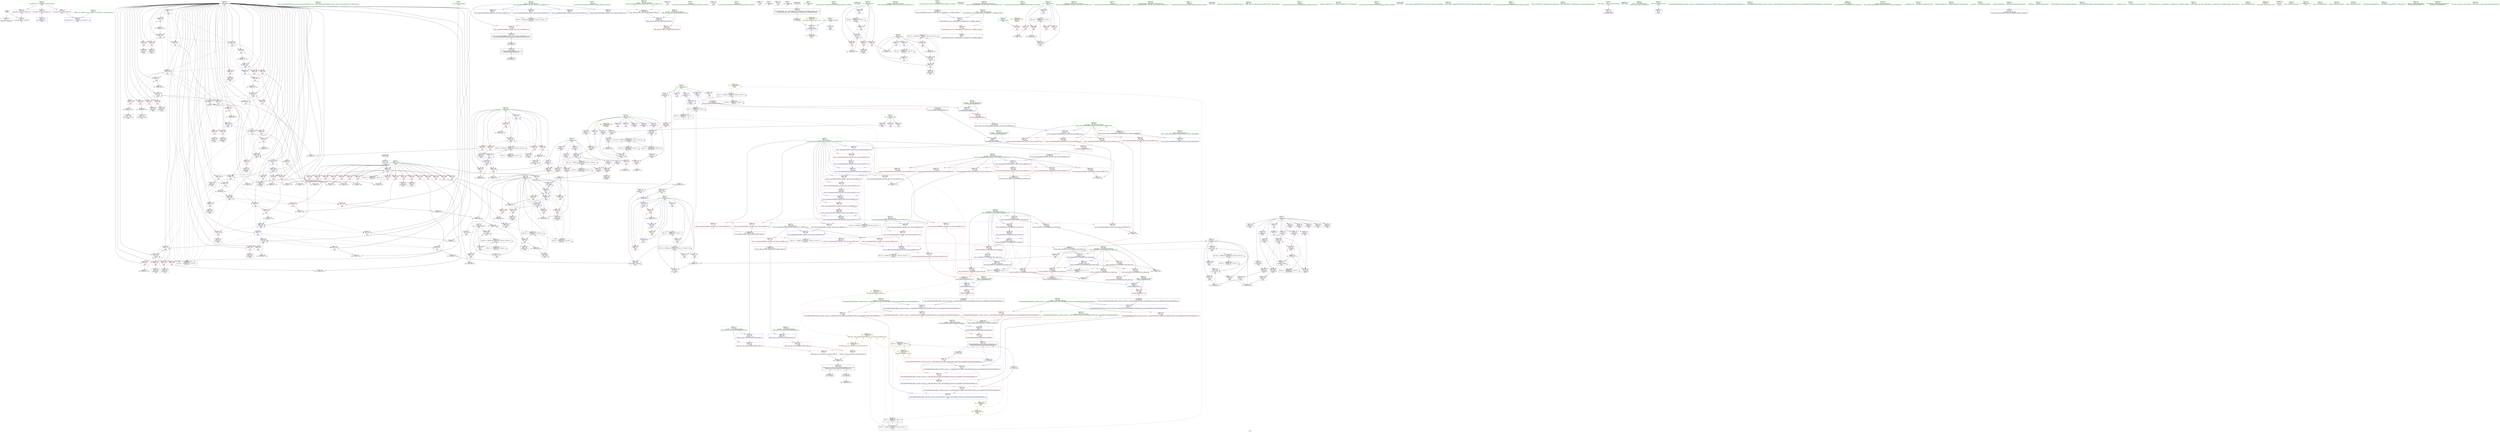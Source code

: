 digraph "SVFG" {
	label="SVFG";

	Node0x55577a73e420 [shape=record,color=grey,label="{NodeID: 0\nNullPtr}"];
	Node0x55577a73e420 -> Node0x55577a76e6a0[style=solid];
	Node0x55577a73e420 -> Node0x55577a77ecc0[style=solid];
	Node0x55577a7811e0 [shape=record,color=yellow,style=double,label="{NodeID: 775\n6V_2 = CSCHI(MR_6V_1)\npts\{15 \}\nCS[]|{<s0>9|<s1>9}}"];
	Node0x55577a7811e0:s0 -> Node0x55577a7b2790[style=dashed,color=blue];
	Node0x55577a7811e0:s1 -> Node0x55577a7b9090[style=dashed,color=blue];
	Node0x55577a7b0990 [shape=record,color=black,label="{NodeID: 609\nMR_52V_2 = PHI(MR_52V_8, MR_52V_4, MR_52V_8, MR_52V_1, )\npts\{547 \}\n}"];
	Node0x55577a7857d0 [shape=record,color=blue,label="{NodeID: 443\n743\<--742\n\<--\n_ZSt4swapIiENSt9enable_ifIXsr6__and_ISt6__not_ISt15__is_tuple_likeIT_EESt21is_move_constructibleIS3_ESt18is_move_assignableIS3_EEE5valueEvE4typeERS3_SC_\n|{<s0>20}}"];
	Node0x55577a7857d0:s0 -> Node0x55577a781760[style=dashed,color=blue];
	Node0x55577a77afb0 [shape=record,color=red,label="{NodeID: 277\n369\<--110\n\<--prod\nmain\n}"];
	Node0x55577a77afb0 -> Node0x55577a7776a0[style=solid];
	Node0x55577a76b640 [shape=record,color=black,label="{NodeID: 111\n311\<--310\nidxprom80\<--\nmain\n}"];
	Node0x55577a78eba0 [shape=record,color=grey,label="{NodeID: 554\n248 = Binary(247, 120, )\n}"];
	Node0x55577a78eba0 -> Node0x55577a76c180[style=solid];
	Node0x55577a774db0 [shape=record,color=blue,label="{NodeID: 388\n108\<--340\ncnt\<--add94\nmain\n}"];
	Node0x55577a774db0 -> Node0x55577a77aa00[style=dashed];
	Node0x55577a774db0 -> Node0x55577a77aad0[style=dashed];
	Node0x55577a774db0 -> Node0x55577a77aba0[style=dashed];
	Node0x55577a774db0 -> Node0x55577a77ac70[style=dashed];
	Node0x55577a774db0 -> Node0x55577a780550[style=dashed];
	Node0x55577a774db0 -> Node0x55577a774db0[style=dashed];
	Node0x55577a774db0 -> Node0x55577a775500[style=dashed];
	Node0x55577a774db0 -> Node0x55577a7acd90[style=dashed];
	Node0x55577a770440 [shape=record,color=red,label="{NodeID: 222\n306\<--100\n\<--i\nmain\n}"];
	Node0x55577a770440 -> Node0x55577a78f920[style=solid];
	Node0x55577a76c980 [shape=record,color=green,label="{NodeID: 56\n530\<--531\n_ZSt18__next_permutationIPiN9__gnu_cxx5__ops15_Iter_less_iterEEbT_S4_T0_\<--_ZSt18__next_permutationIPiN9__gnu_cxx5__ops15_Iter_less_iterEEbT_S4_T0__field_insensitive\n}"];
	Node0x55577a77dd30 [shape=record,color=red,label="{NodeID: 333\n692\<--683\n\<--__last.addr\n_ZSt9__reverseIPiEvT_S1_St26random_access_iterator_tag\n}"];
	Node0x55577a77dd30 -> Node0x55577a7740b0[style=solid];
	Node0x55577a7735c0 [shape=record,color=purple,label="{NodeID: 167\n129\<--23\n\<--in\nmain\n}"];
	Node0x55577a7582b0 [shape=record,color=green,label="{NodeID: 1\n7\<--1\n__dso_handle\<--dummyObj\nGlob }"];
	Node0x55577a781340 [shape=record,color=yellow,style=double,label="{NodeID: 776\n6V_3 = CSCHI(MR_6V_1)\npts\{15 \}\nCS[]|{<s0>17|<s1>17}}"];
	Node0x55577a781340:s0 -> Node0x55577a7b1890[style=dashed,color=red];
	Node0x55577a781340:s1 -> Node0x55577a7c1790[style=dashed,color=red];
	Node0x55577a7858a0 [shape=record,color=blue,label="{NodeID: 444\n748\<--747\n__t.addr\<--__t\n_ZSt4moveIRiEONSt16remove_referenceIT_E4typeEOS2_\n}"];
	Node0x55577a7858a0 -> Node0x55577a77e620[style=dashed];
	Node0x55577a77b080 [shape=record,color=red,label="{NodeID: 278\n372\<--110\n\<--prod\nmain\n}"];
	Node0x55577a77b080 -> Node0x55577a777ca0[style=solid];
	Node0x55577a76b710 [shape=record,color=black,label="{NodeID: 112\n336\<--335\nidxprom92\<--\nmain\n}"];
	Node0x55577a78ed20 [shape=record,color=grey,label="{NodeID: 555\n236 = Binary(235, 120, )\n}"];
	Node0x55577a78ed20 -> Node0x55577a76bf10[style=solid];
	Node0x55577a774e80 [shape=record,color=blue,label="{NodeID: 389\n110\<--354\nprod\<--mul102\nmain\n}"];
	Node0x55577a774e80 -> Node0x55577a77aee0[style=dashed];
	Node0x55577a774e80 -> Node0x55577a77afb0[style=dashed];
	Node0x55577a774e80 -> Node0x55577a774e80[style=dashed];
	Node0x55577a774e80 -> Node0x55577a775020[style=dashed];
	Node0x55577a770510 [shape=record,color=red,label="{NodeID: 223\n310\<--100\n\<--i\nmain\n}"];
	Node0x55577a770510 -> Node0x55577a76b640[style=solid];
	Node0x55577a76ca80 [shape=record,color=green,label="{NodeID: 57\n538\<--539\nretval\<--retval_field_insensitive\n_ZSt18__next_permutationIPiN9__gnu_cxx5__ops15_Iter_less_iterEEbT_S4_T0_\n}"];
	Node0x55577a76ca80 -> Node0x55577a77bff0[style=solid];
	Node0x55577a76ca80 -> Node0x55577a776470[style=solid];
	Node0x55577a76ca80 -> Node0x55577a7766e0[style=solid];
	Node0x55577a76ca80 -> Node0x55577a784a00[style=solid];
	Node0x55577a76ca80 -> Node0x55577a784ad0[style=solid];
	Node0x55577a77de00 [shape=record,color=red,label="{NodeID: 334\n697\<--683\n\<--__last.addr\n_ZSt9__reverseIPiEvT_S1_St26random_access_iterator_tag\n}"];
	Node0x55577a77de00 -> Node0x55577a791120[style=solid];
	Node0x55577a773690 [shape=record,color=purple,label="{NodeID: 168\n143\<--23\narrayidx\<--in\nmain\n}"];
	Node0x55577a773690 -> Node0x55577a77b2f0[style=solid];
	Node0x55577a768210 [shape=record,color=green,label="{NodeID: 2\n9\<--1\n\<--dummyObj\nCan only get source location for instruction, argument, global var or function.}"];
	Node0x55577a77b150 [shape=record,color=red,label="{NodeID: 279\n390\<--112\n\<--sum\nmain\n}"];
	Node0x55577a77b150 -> Node0x55577a78a910[style=solid];
	Node0x55577a76b7e0 [shape=record,color=black,label="{NodeID: 113\n343\<--342\nidxprom95\<--\nmain\n}"];
	Node0x55577a78eea0 [shape=record,color=grey,label="{NodeID: 556\n438 = Binary(437, 120, )\n}"];
	Node0x55577a78eea0 -> Node0x55577a775ab0[style=solid];
	Node0x55577a774f50 [shape=record,color=blue,label="{NodeID: 390\n100\<--358\ni\<--inc104\nmain\n}"];
	Node0x55577a774f50 -> Node0x55577a7706b0[style=dashed];
	Node0x55577a774f50 -> Node0x55577a770780[style=dashed];
	Node0x55577a774f50 -> Node0x55577a770850[style=dashed];
	Node0x55577a774f50 -> Node0x55577a770920[style=dashed];
	Node0x55577a774f50 -> Node0x55577a774f50[style=dashed];
	Node0x55577a774f50 -> Node0x55577a775290[style=dashed];
	Node0x55577a7705e0 [shape=record,color=red,label="{NodeID: 224\n318\<--100\n\<--i\nmain\n}"];
	Node0x55577a7705e0 -> Node0x55577a777e20[style=solid];
	Node0x55577a76cb50 [shape=record,color=green,label="{NodeID: 58\n540\<--541\n__comp\<--__comp_field_insensitive\n_ZSt18__next_permutationIPiN9__gnu_cxx5__ops15_Iter_less_iterEEbT_S4_T0_\n|{<s0>13|<s1>14}}"];
	Node0x55577a76cb50:s0 -> Node0x55577a7f9f70[style=solid,color=red];
	Node0x55577a76cb50:s1 -> Node0x55577a7f9f70[style=solid,color=red];
	Node0x55577a77ded0 [shape=record,color=red,label="{NodeID: 335\n701\<--683\n\<--__last.addr\n_ZSt9__reverseIPiEvT_S1_St26random_access_iterator_tag\n|{<s0>21}}"];
	Node0x55577a77ded0:s0 -> Node0x55577a7f9830[style=solid,color=red];
	Node0x55577a773760 [shape=record,color=purple,label="{NodeID: 169\n115\<--34\n\<--.str\nmain\n}"];
	Node0x55577a768960 [shape=record,color=green,label="{NodeID: 3\n27\<--1\n\<--dummyObj\nCan only get source location for instruction, argument, global var or function.}"];
	Node0x55577a7b1890 [shape=record,color=black,label="{NodeID: 612\nMR_6V_2 = PHI(MR_6V_1, MR_6V_3, )\npts\{15 \}\n|{<s0>17|<s1>19}}"];
	Node0x55577a7b1890:s0 -> Node0x55577a7af590[style=dashed,color=blue];
	Node0x55577a7b1890:s1 -> Node0x55577a7af590[style=dashed,color=blue];
	Node0x55577a77b220 [shape=record,color=red,label="{NodeID: 280\n398\<--112\n\<--sum\nmain\n}"];
	Node0x55577a77b220 -> Node0x55577a791420[style=solid];
	Node0x55577a76b8b0 [shape=record,color=black,label="{NodeID: 114\n346\<--345\nidxprom97\<--\nmain\n}"];
	Node0x55577a78f020 [shape=record,color=grey,label="{NodeID: 557\n440 = Binary(439, 120, )\n}"];
	Node0x55577a78f020 -> Node0x55577a7759e0[style=solid];
	Node0x55577a775020 [shape=record,color=blue,label="{NodeID: 391\n110\<--370\nprod\<--mul111\nmain\n}"];
	Node0x55577a775020 -> Node0x55577a77b080[style=dashed];
	Node0x55577a775020 -> Node0x55577a7b4a90[style=dashed];
	Node0x55577a7706b0 [shape=record,color=red,label="{NodeID: 225\n331\<--100\n\<--i\nmain\n}"];
	Node0x55577a7706b0 -> Node0x55577a7912a0[style=solid];
	Node0x55577a76cc20 [shape=record,color=green,label="{NodeID: 59\n542\<--543\n__first.addr\<--__first.addr_field_insensitive\n_ZSt18__next_permutationIPiN9__gnu_cxx5__ops15_Iter_less_iterEEbT_S4_T0_\n|{|<s5>16|<s6>18}}"];
	Node0x55577a76cc20 -> Node0x55577a77c0c0[style=solid];
	Node0x55577a76cc20 -> Node0x55577a77c190[style=solid];
	Node0x55577a76cc20 -> Node0x55577a77c260[style=solid];
	Node0x55577a76cc20 -> Node0x55577a77c330[style=solid];
	Node0x55577a76cc20 -> Node0x55577a7762d0[style=solid];
	Node0x55577a76cc20:s5 -> Node0x55577a7f9c00[style=solid,color=red];
	Node0x55577a76cc20:s6 -> Node0x55577a7f9c00[style=solid,color=red];
	Node0x55577a77dfa0 [shape=record,color=red,label="{NodeID: 336\n706\<--683\n\<--__last.addr\n_ZSt9__reverseIPiEvT_S1_St26random_access_iterator_tag\n}"];
	Node0x55577a77dfa0 -> Node0x55577a774250[style=solid];
	Node0x55577a773830 [shape=record,color=purple,label="{NodeID: 170\n126\<--36\n\<--.str.2\nmain\n}"];
	Node0x55577a768a20 [shape=record,color=green,label="{NodeID: 4\n32\<--1\n\<--dummyObj\nCan only get source location for instruction, argument, global var or function.}"];
	Node0x55577a781760 [shape=record,color=yellow,style=double,label="{NodeID: 779\n6V_2 = CSCHI(MR_6V_1)\npts\{15 \}\nCS[]|{<s0>15|<s1>21}}"];
	Node0x55577a781760:s0 -> Node0x55577a781340[style=dashed,color=blue];
	Node0x55577a781760:s1 -> Node0x55577a7c1790[style=dashed,color=blue];
	Node0x55577a7b1d90 [shape=record,color=black,label="{NodeID: 613\nMR_71V_3 = PHI(MR_71V_2, MR_71V_4, )\npts\{682 \}\n}"];
	Node0x55577a77b2f0 [shape=record,color=red,label="{NodeID: 281\n144\<--143\n\<--arrayidx\nmain\n}"];
	Node0x55577a77b2f0 -> Node0x55577a76bb00[style=solid];
	Node0x55577a770c00 [shape=record,color=black,label="{NodeID: 115\n349\<--348\nidxprom99\<--\nmain\n}"];
	Node0x55577a78f1a0 [shape=record,color=grey,label="{NodeID: 558\n146 = Binary(145, 147, )\n}"];
	Node0x55577a78f1a0 -> Node0x55577a77f2a0[style=solid];
	Node0x55577a7750f0 [shape=record,color=blue,label="{NodeID: 392\n31\<--374\nans\<--add112\nmain\n}"];
	Node0x55577a7750f0 -> Node0x55577a7b3690[style=dashed];
	Node0x55577a770780 [shape=record,color=red,label="{NodeID: 226\n335\<--100\n\<--i\nmain\n}"];
	Node0x55577a770780 -> Node0x55577a76b710[style=solid];
	Node0x55577a76ccf0 [shape=record,color=green,label="{NodeID: 60\n544\<--545\n__last.addr\<--__last.addr_field_insensitive\n_ZSt18__next_permutationIPiN9__gnu_cxx5__ops15_Iter_less_iterEEbT_S4_T0_\n}"];
	Node0x55577a76ccf0 -> Node0x55577a77c400[style=solid];
	Node0x55577a76ccf0 -> Node0x55577a77c4d0[style=solid];
	Node0x55577a76ccf0 -> Node0x55577a77c5a0[style=solid];
	Node0x55577a76ccf0 -> Node0x55577a77c670[style=solid];
	Node0x55577a76ccf0 -> Node0x55577a77c740[style=solid];
	Node0x55577a76ccf0 -> Node0x55577a77c810[style=solid];
	Node0x55577a76ccf0 -> Node0x55577a7763a0[style=solid];
	Node0x55577a77e070 [shape=record,color=red,label="{NodeID: 337\n730\<--722\n\<--__a.addr\n_ZSt4swapIiENSt9enable_ifIXsr6__and_ISt6__not_ISt15__is_tuple_likeIT_EESt21is_move_constructibleIS3_ESt18is_move_assignableIS3_EEE5valueEvE4typeERS3_SC_\n|{<s0>22}}"];
	Node0x55577a77e070:s0 -> Node0x55577a7f99b0[style=solid,color=red];
	Node0x55577a773900 [shape=record,color=purple,label="{NodeID: 171\n210\<--38\n\<--.str.3\nmain\n}"];
	Node0x55577a768ae0 [shape=record,color=green,label="{NodeID: 5\n34\<--1\n.str\<--dummyObj\nGlob }"];
	Node0x55577a7b2290 [shape=record,color=black,label="{NodeID: 614\nMR_73V_3 = PHI(MR_73V_2, MR_73V_5, )\npts\{684 \}\n}"];
	Node0x55577a77b3c0 [shape=record,color=red,label="{NodeID: 282\n159\<--158\n\<--\nmain\n}"];
	Node0x55577a77b3c0 -> Node0x55577a7915a0[style=solid];
	Node0x55577a770c90 [shape=record,color=black,label="{NodeID: 116\n352\<--351\nconv101\<--\nmain\n}"];
	Node0x55577a770c90 -> Node0x55577a7785a0[style=solid];
	Node0x55577a78f320 [shape=record,color=grey,label="{NodeID: 559\n452 = Binary(451, 120, )\n}"];
	Node0x55577a78f320 -> Node0x55577a775c50[style=solid];
	Node0x55577a7751c0 [shape=record,color=blue,label="{NodeID: 393\n112\<--27\nsum\<--\nmain\n}"];
	Node0x55577a7751c0 -> Node0x55577a77b150[style=dashed];
	Node0x55577a7751c0 -> Node0x55577a77b220[style=dashed];
	Node0x55577a7751c0 -> Node0x55577a775360[style=dashed];
	Node0x55577a7751c0 -> Node0x55577a7b4f90[style=dashed];
	Node0x55577a770850 [shape=record,color=red,label="{NodeID: 227\n345\<--100\n\<--i\nmain\n}"];
	Node0x55577a770850 -> Node0x55577a76b8b0[style=solid];
	Node0x55577a76cdc0 [shape=record,color=green,label="{NodeID: 61\n546\<--547\n__i\<--__i_field_insensitive\n_ZSt18__next_permutationIPiN9__gnu_cxx5__ops15_Iter_less_iterEEbT_S4_T0_\n}"];
	Node0x55577a76cdc0 -> Node0x55577a77c8e0[style=solid];
	Node0x55577a76cdc0 -> Node0x55577a77c9b0[style=solid];
	Node0x55577a76cdc0 -> Node0x55577a77ca80[style=solid];
	Node0x55577a76cdc0 -> Node0x55577a77cb50[style=solid];
	Node0x55577a76cdc0 -> Node0x55577a77cc20[style=solid];
	Node0x55577a76cdc0 -> Node0x55577a77ccf0[style=solid];
	Node0x55577a76cdc0 -> Node0x55577a77cdc0[style=solid];
	Node0x55577a76cdc0 -> Node0x55577a77ce90[style=solid];
	Node0x55577a76cdc0 -> Node0x55577a77cf60[style=solid];
	Node0x55577a76cdc0 -> Node0x55577a776540[style=solid];
	Node0x55577a76cdc0 -> Node0x55577a776610[style=solid];
	Node0x55577a76cdc0 -> Node0x55577a7767b0[style=solid];
	Node0x55577a76cdc0 -> Node0x55577a776880[style=solid];
	Node0x55577a76cdc0 -> Node0x55577a7847d0[style=solid];
	Node0x55577a77e140 [shape=record,color=red,label="{NodeID: 338\n739\<--722\n\<--__a.addr\n_ZSt4swapIiENSt9enable_ifIXsr6__and_ISt6__not_ISt15__is_tuple_likeIT_EESt21is_move_constructibleIS3_ESt18is_move_assignableIS3_EEE5valueEvE4typeERS3_SC_\n}"];
	Node0x55577a77e140 -> Node0x55577a785700[style=solid];
	Node0x55577a7739d0 [shape=record,color=purple,label="{NodeID: 172\n495\<--38\n\<--.str.3\nmain\n}"];
	Node0x55577a768ba0 [shape=record,color=green,label="{NodeID: 6\n36\<--1\n.str.2\<--dummyObj\nGlob }"];
	Node0x55577a781a20 [shape=record,color=yellow,style=double,label="{NodeID: 781\n2V_2 = CSCHI(MR_2V_1)\npts\{10 \}\nCS[]}"];
	Node0x55577a7b2790 [shape=record,color=black,label="{NodeID: 615\nMR_6V_4 = PHI(MR_6V_11, MR_6V_4, MR_6V_4, MR_6V_2, )\npts\{15 \}\n}"];
	Node0x55577a7b2790 -> Node0x55577a7756a0[style=dashed];
	Node0x55577a7b2790 -> Node0x55577a748a60[style=dashed];
	Node0x55577a7b2790 -> Node0x55577a7b2790[style=dashed];
	Node0x55577a7b2790 -> Node0x55577a7b5e90[style=dashed];
	Node0x55577a77b490 [shape=record,color=red,label="{NodeID: 283\n172\<--171\n\<--arrayidx14\nmain\n}"];
	Node0x55577a77b490 -> Node0x55577a7906a0[style=solid];
	Node0x55577a770d20 [shape=record,color=black,label="{NodeID: 117\n362\<--361\nidxprom106\<--\nmain\n}"];
	Node0x55577a78f4a0 [shape=record,color=grey,label="{NodeID: 560\n626 = cmp(624, 625, )\n}"];
	Node0x55577a775290 [shape=record,color=blue,label="{NodeID: 394\n100\<--27\ni\<--\nmain\n}"];
	Node0x55577a775290 -> Node0x55577a7709f0[style=dashed];
	Node0x55577a775290 -> Node0x55577a770ac0[style=dashed];
	Node0x55577a775290 -> Node0x55577a778a90[style=dashed];
	Node0x55577a775290 -> Node0x55577a778b20[style=dashed];
	Node0x55577a775290 -> Node0x55577a780210[style=dashed];
	Node0x55577a775290 -> Node0x55577a775430[style=dashed];
	Node0x55577a775290 -> Node0x55577a7755d0[style=dashed];
	Node0x55577a775290 -> Node0x55577a7abec0[style=dashed];
	Node0x55577a770920 [shape=record,color=red,label="{NodeID: 228\n357\<--100\n\<--i\nmain\n}"];
	Node0x55577a770920 -> Node0x55577a778720[style=solid];
	Node0x55577a76ce90 [shape=record,color=green,label="{NodeID: 62\n548\<--549\n__ii\<--__ii_field_insensitive\n_ZSt18__next_permutationIPiN9__gnu_cxx5__ops15_Iter_less_iterEEbT_S4_T0_\n}"];
	Node0x55577a76ce90 -> Node0x55577a77d030[style=solid];
	Node0x55577a76ce90 -> Node0x55577a77d100[style=solid];
	Node0x55577a76ce90 -> Node0x55577a776950[style=solid];
	Node0x55577a77e210 [shape=record,color=red,label="{NodeID: 339\n736\<--724\n\<--__b.addr\n_ZSt4swapIiENSt9enable_ifIXsr6__and_ISt6__not_ISt15__is_tuple_likeIT_EESt21is_move_constructibleIS3_ESt18is_move_assignableIS3_EEE5valueEvE4typeERS3_SC_\n|{<s0>23}}"];
	Node0x55577a77e210:s0 -> Node0x55577a7f99b0[style=solid,color=red];
	Node0x55577a773aa0 [shape=record,color=purple,label="{NodeID: 173\n758\<--40\nllvm.global_ctors_0\<--llvm.global_ctors\nGlob }"];
	Node0x55577a773aa0 -> Node0x55577a77eac0[style=solid];
	Node0x55577a768c60 [shape=record,color=green,label="{NodeID: 7\n38\<--1\n.str.3\<--dummyObj\nGlob }"];
	Node0x55577a15ce10 [shape=record,color=black,label="{NodeID: 782\n536 = PHI(524, )\n0th arg _ZSt18__next_permutationIPiN9__gnu_cxx5__ops15_Iter_less_iterEEbT_S4_T0_ }"];
	Node0x55577a15ce10 -> Node0x55577a7762d0[style=solid];
	Node0x55577a77b560 [shape=record,color=red,label="{NodeID: 284\n242\<--241\n\<--arrayidx45\nmain\n}"];
	Node0x55577a77b560 -> Node0x55577a777b20[style=solid];
	Node0x55577a770df0 [shape=record,color=black,label="{NodeID: 118\n365\<--364\nidxprom108\<--\nmain\n}"];
	Node0x55577a78f620 [shape=record,color=grey,label="{NodeID: 561\n411 = cmp(409, 410, )\n}"];
	Node0x55577a775360 [shape=record,color=blue,label="{NodeID: 395\n112\<--391\nsum\<--add120\nmain\n}"];
	Node0x55577a775360 -> Node0x55577a77b150[style=dashed];
	Node0x55577a775360 -> Node0x55577a77b220[style=dashed];
	Node0x55577a775360 -> Node0x55577a775360[style=dashed];
	Node0x55577a775360 -> Node0x55577a7b4f90[style=dashed];
	Node0x55577a7709f0 [shape=record,color=red,label="{NodeID: 229\n379\<--100\n\<--i\nmain\n}"];
	Node0x55577a7709f0 -> Node0x55577a790b20[style=solid];
	Node0x55577a76cf60 [shape=record,color=green,label="{NodeID: 63\n550\<--551\n__j\<--__j_field_insensitive\n_ZSt18__next_permutationIPiN9__gnu_cxx5__ops15_Iter_less_iterEEbT_S4_T0_\n}"];
	Node0x55577a76cf60 -> Node0x55577a77d1d0[style=solid];
	Node0x55577a76cf60 -> Node0x55577a77d2a0[style=solid];
	Node0x55577a76cf60 -> Node0x55577a784860[style=solid];
	Node0x55577a76cf60 -> Node0x55577a784930[style=solid];
	Node0x55577a77e2e0 [shape=record,color=red,label="{NodeID: 340\n743\<--724\n\<--__b.addr\n_ZSt4swapIiENSt9enable_ifIXsr6__and_ISt6__not_ISt15__is_tuple_likeIT_EESt21is_move_constructibleIS3_ESt18is_move_assignableIS3_EEE5valueEvE4typeERS3_SC_\n}"];
	Node0x55577a77e2e0 -> Node0x55577a7857d0[style=solid];
	Node0x55577a773b70 [shape=record,color=purple,label="{NodeID: 174\n759\<--40\nllvm.global_ctors_1\<--llvm.global_ctors\nGlob }"];
	Node0x55577a773b70 -> Node0x55577a77ebc0[style=solid];
	Node0x55577a768d20 [shape=record,color=green,label="{NodeID: 8\n41\<--1\n\<--dummyObj\nCan only get source location for instruction, argument, global var or function.}"];
	Node0x55577a7f5490 [shape=record,color=black,label="{NodeID: 783\n116 = PHI()\n}"];
	Node0x55577a7b3190 [shape=record,color=black,label="{NodeID: 617\nMR_10V_5 = PHI(MR_10V_7, MR_10V_5, MR_10V_5, MR_10V_4, )\npts\{30 \}\n}"];
	Node0x55577a7b3190 -> Node0x55577a774660[style=dashed];
	Node0x55577a7b3190 -> Node0x55577a774730[style=dashed];
	Node0x55577a7b3190 -> Node0x55577a774800[style=dashed];
	Node0x55577a7b3190 -> Node0x55577a775f90[style=dashed];
	Node0x55577a7b3190 -> Node0x55577a747c60[style=dashed];
	Node0x55577a7b3190 -> Node0x55577a7b3190[style=dashed];
	Node0x55577a77b630 [shape=record,color=red,label="{NodeID: 285\n251\<--250\n\<--arrayidx51\nmain\n}"];
	Node0x55577a77b630 -> Node0x55577a777b20[style=solid];
	Node0x55577a770ec0 [shape=record,color=black,label="{NodeID: 119\n368\<--367\nconv110\<--\nmain\n}"];
	Node0x55577a770ec0 -> Node0x55577a7776a0[style=solid];
	Node0x55577a78f7a0 [shape=record,color=grey,label="{NodeID: 562\n222 = cmp(220, 221, )\n}"];
	Node0x55577a775430 [shape=record,color=blue,label="{NodeID: 396\n100\<--395\ni\<--inc122\nmain\n}"];
	Node0x55577a775430 -> Node0x55577a7709f0[style=dashed];
	Node0x55577a775430 -> Node0x55577a770ac0[style=dashed];
	Node0x55577a775430 -> Node0x55577a778a90[style=dashed];
	Node0x55577a775430 -> Node0x55577a778b20[style=dashed];
	Node0x55577a775430 -> Node0x55577a780210[style=dashed];
	Node0x55577a775430 -> Node0x55577a775430[style=dashed];
	Node0x55577a775430 -> Node0x55577a7755d0[style=dashed];
	Node0x55577a775430 -> Node0x55577a7abec0[style=dashed];
	Node0x55577a770ac0 [shape=record,color=red,label="{NodeID: 230\n383\<--100\n\<--i\nmain\n}"];
	Node0x55577a770ac0 -> Node0x55577a777fa0[style=solid];
	Node0x55577a76d030 [shape=record,color=green,label="{NodeID: 64\n552\<--553\nagg.tmp\<--agg.tmp_field_insensitive\n_ZSt18__next_permutationIPiN9__gnu_cxx5__ops15_Iter_less_iterEEbT_S4_T0_\n}"];
	Node0x55577a77e3b0 [shape=record,color=red,label="{NodeID: 341\n734\<--731\n\<--call\n_ZSt4swapIiENSt9enable_ifIXsr6__and_ISt6__not_ISt15__is_tuple_likeIT_EESt21is_move_constructibleIS3_ESt18is_move_assignableIS3_EEE5valueEvE4typeERS3_SC_\n}"];
	Node0x55577a77e3b0 -> Node0x55577a785630[style=solid];
	Node0x55577a773c70 [shape=record,color=purple,label="{NodeID: 175\n760\<--40\nllvm.global_ctors_2\<--llvm.global_ctors\nGlob }"];
	Node0x55577a773c70 -> Node0x55577a77ecc0[style=solid];
	Node0x55577a768de0 [shape=record,color=green,label="{NodeID: 9\n75\<--1\n\<--dummyObj\nCan only get source location for instruction, argument, global var or function.|{<s0>3}}"];
	Node0x55577a768de0:s0 -> Node0x55577a7f9260[style=solid,color=red];
	Node0x55577a7f8070 [shape=record,color=black,label="{NodeID: 784\n52 = PHI()\n}"];
	Node0x55577a7b3690 [shape=record,color=black,label="{NodeID: 618\nMR_12V_9 = PHI(MR_12V_10, MR_12V_9, MR_12V_10, MR_12V_8, )\npts\{33 \}\n}"];
	Node0x55577a7b3690 -> Node0x55577a76ecb0[style=dashed];
	Node0x55577a7b3690 -> Node0x55577a76ed80[style=dashed];
	Node0x55577a7b3690 -> Node0x55577a7750f0[style=dashed];
	Node0x55577a7b3690 -> Node0x55577a747d50[style=dashed];
	Node0x55577a7b3690 -> Node0x55577a7b3690[style=dashed];
	Node0x55577a77b700 [shape=record,color=red,label="{NodeID: 286\n290\<--289\n\<--arrayidx70\nmain\n}"];
	Node0x55577a77b700 -> Node0x55577a7802e0[style=solid];
	Node0x55577a770f90 [shape=record,color=black,label="{NodeID: 120\n386\<--385\nidxprom117\<--\nmain\n}"];
	Node0x55577a78f920 [shape=record,color=grey,label="{NodeID: 563\n308 = cmp(306, 307, )\n}"];
	Node0x55577a775500 [shape=record,color=blue,label="{NodeID: 397\n108\<--405\ncnt\<--sub127\nmain\n}"];
	Node0x55577a775500 -> Node0x55577a77ad40[style=dashed];
	Node0x55577a775500 -> Node0x55577a7b6d90[style=dashed];
	Node0x55577a778a90 [shape=record,color=red,label="{NodeID: 231\n385\<--100\n\<--i\nmain\n}"];
	Node0x55577a778a90 -> Node0x55577a770f90[style=solid];
	Node0x55577a76d100 [shape=record,color=green,label="{NodeID: 65\n554\<--555\nundef.agg.tmp\<--undef.agg.tmp_field_insensitive\n_ZSt18__next_permutationIPiN9__gnu_cxx5__ops15_Iter_less_iterEEbT_S4_T0_\n}"];
	Node0x55577a77e480 [shape=record,color=red,label="{NodeID: 342\n738\<--737\n\<--call1\n_ZSt4swapIiENSt9enable_ifIXsr6__and_ISt6__not_ISt15__is_tuple_likeIT_EESt21is_move_constructibleIS3_ESt18is_move_assignableIS3_EEE5valueEvE4typeERS3_SC_\n}"];
	Node0x55577a77e480 -> Node0x55577a785700[style=solid];
	Node0x55577a773d70 [shape=record,color=purple,label="{NodeID: 176\n572\<--571\nincdec.ptr\<--\n_ZSt18__next_permutationIPiN9__gnu_cxx5__ops15_Iter_less_iterEEbT_S4_T0_\n}"];
	Node0x55577a773d70 -> Node0x55577a776610[style=solid];
	Node0x55577a768ee0 [shape=record,color=green,label="{NodeID: 10\n120\<--1\n\<--dummyObj\nCan only get source location for instruction, argument, global var or function.}"];
	Node0x55577a7f8170 [shape=record,color=black,label="{NodeID: 785\n74 = PHI(80, )\n}"];
	Node0x55577a7f8170 -> Node0x55577a77edc0[style=solid];
	Node0x55577a77b7d0 [shape=record,color=red,label="{NodeID: 287\n313\<--312\n\<--arrayidx81\nmain\n}"];
	Node0x55577a77b7d0 -> Node0x55577a777820[style=solid];
	Node0x55577a771060 [shape=record,color=black,label="{NodeID: 121\n414\<--413\nidxprom131\<--\nmain\n}"];
	Node0x55577a78faa0 [shape=record,color=grey,label="{NodeID: 564\n124 = cmp(122, 123, )\n}"];
	Node0x55577a7755d0 [shape=record,color=blue,label="{NodeID: 398\n100\<--27\ni\<--\nmain\n}"];
	Node0x55577a7755d0 -> Node0x55577a778bf0[style=dashed];
	Node0x55577a7755d0 -> Node0x55577a778cc0[style=dashed];
	Node0x55577a7755d0 -> Node0x55577a778d90[style=dashed];
	Node0x55577a7755d0 -> Node0x55577a775770[style=dashed];
	Node0x55577a7755d0 -> Node0x55577a775840[style=dashed];
	Node0x55577a778b20 [shape=record,color=red,label="{NodeID: 232\n394\<--100\n\<--i\nmain\n}"];
	Node0x55577a778b20 -> Node0x55577a776aa0[style=solid];
	Node0x55577a76d1d0 [shape=record,color=green,label="{NodeID: 66\n556\<--557\nagg.tmp12\<--agg.tmp12_field_insensitive\n_ZSt18__next_permutationIPiN9__gnu_cxx5__ops15_Iter_less_iterEEbT_S4_T0_\n}"];
	Node0x55577a77e550 [shape=record,color=red,label="{NodeID: 343\n742\<--741\n\<--call2\n_ZSt4swapIiENSt9enable_ifIXsr6__and_ISt6__not_ISt15__is_tuple_likeIT_EESt21is_move_constructibleIS3_ESt18is_move_assignableIS3_EEE5valueEvE4typeERS3_SC_\n}"];
	Node0x55577a77e550 -> Node0x55577a7857d0[style=solid];
	Node0x55577a773e40 [shape=record,color=purple,label="{NodeID: 177\n583\<--582\nincdec.ptr4\<--\n_ZSt18__next_permutationIPiN9__gnu_cxx5__ops15_Iter_less_iterEEbT_S4_T0_\n}"];
	Node0x55577a773e40 -> Node0x55577a776880[style=solid];
	Node0x55577a768fe0 [shape=record,color=green,label="{NodeID: 11\n147\<--1\n\<--dummyObj\nCan only get source location for instruction, argument, global var or function.}"];
	Node0x55577a7f8360 [shape=record,color=black,label="{NodeID: 786\n87 = PHI()\n}"];
	Node0x55577a7f8360 -> Node0x55577a76ea40[style=solid];
	Node0x55577a7b4090 [shape=record,color=black,label="{NodeID: 620\nMR_22V_8 = PHI(MR_22V_9, MR_22V_8, MR_22V_8, MR_22V_4, )\npts\{103 \}\n}"];
	Node0x55577a7b4090 -> Node0x55577a775910[style=dashed];
	Node0x55577a7b4090 -> Node0x55577a7ac390[style=dashed];
	Node0x55577a7b4090 -> Node0x55577a7b4090[style=dashed];
	Node0x55577a77b8a0 [shape=record,color=red,label="{NodeID: 288\n338\<--337\n\<--arrayidx93\nmain\n}"];
	Node0x55577a77b8a0 -> Node0x55577a778120[style=solid];
	Node0x55577a771130 [shape=record,color=black,label="{NodeID: 122\n432\<--431\nidxprom140\<--\nmain\n}"];
	Node0x55577a78fc20 [shape=record,color=grey,label="{NodeID: 565\n426 = cmp(424, 425, )\n}"];
	Node0x55577a7756a0 [shape=record,color=blue,label="{NodeID: 399\n415\<--27\narrayidx132\<--\nmain\n}"];
	Node0x55577a7756a0 -> Node0x55577a7756a0[style=dashed];
	Node0x55577a7756a0 -> Node0x55577a7b5e90[style=dashed];
	Node0x55577a778bf0 [shape=record,color=red,label="{NodeID: 233\n409\<--100\n\<--i\nmain\n}"];
	Node0x55577a778bf0 -> Node0x55577a78f620[style=solid];
	Node0x55577a76d2a0 [shape=record,color=green,label="{NodeID: 67\n558\<--559\nundef.agg.tmp13\<--undef.agg.tmp13_field_insensitive\n_ZSt18__next_permutationIPiN9__gnu_cxx5__ops15_Iter_less_iterEEbT_S4_T0_\n}"];
	Node0x55577a77e620 [shape=record,color=red,label="{NodeID: 344\n751\<--748\n\<--__t.addr\n_ZSt4moveIRiEONSt16remove_referenceIT_E4typeEOS2_\n}"];
	Node0x55577a77e620 -> Node0x55577a771880[style=solid];
	Node0x55577a773f10 [shape=record,color=purple,label="{NodeID: 178\n589\<--588\nincdec.ptr5\<--\n_ZSt18__next_permutationIPiN9__gnu_cxx5__ops15_Iter_less_iterEEbT_S4_T0_\n}"];
	Node0x55577a773f10 -> Node0x55577a7847d0[style=solid];
	Node0x55577a7690e0 [shape=record,color=green,label="{NodeID: 12\n186\<--1\n\<--dummyObj\nCan only get source location for instruction, argument, global var or function.}"];
	Node0x55577a7f8430 [shape=record,color=black,label="{NodeID: 787\n128 = PHI()\n}"];
	Node0x55577a77b970 [shape=record,color=red,label="{NodeID: 289\n348\<--347\n\<--arrayidx98\nmain\n}"];
	Node0x55577a77b970 -> Node0x55577a770c00[style=solid];
	Node0x55577a771200 [shape=record,color=black,label="{NodeID: 123\n442\<--439\nidxprom146\<--\nmain\n}"];
	Node0x55577a78fda0 [shape=record,color=grey,label="{NodeID: 566\n166 = cmp(164, 165, )\n}"];
	Node0x55577a775770 [shape=record,color=blue,label="{NodeID: 400\n100\<--419\ni\<--inc134\nmain\n}"];
	Node0x55577a775770 -> Node0x55577a778bf0[style=dashed];
	Node0x55577a775770 -> Node0x55577a778cc0[style=dashed];
	Node0x55577a775770 -> Node0x55577a778d90[style=dashed];
	Node0x55577a775770 -> Node0x55577a775770[style=dashed];
	Node0x55577a775770 -> Node0x55577a775840[style=dashed];
	Node0x55577a778cc0 [shape=record,color=red,label="{NodeID: 234\n413\<--100\n\<--i\nmain\n}"];
	Node0x55577a778cc0 -> Node0x55577a771060[style=solid];
	Node0x55577a76d370 [shape=record,color=green,label="{NodeID: 68\n594\<--595\n_ZNK9__gnu_cxx5__ops15_Iter_less_iterclIPiS3_EEbT_T0_\<--_ZNK9__gnu_cxx5__ops15_Iter_less_iterclIPiS3_EEbT_T0__field_insensitive\n}"];
	Node0x55577a77e6f0 [shape=record,color=blue,label="{NodeID: 345\n8\<--9\n_ZL2PI\<--\nGlob }"];
	Node0x55577a773fe0 [shape=record,color=purple,label="{NodeID: 179\n602\<--601\nincdec.ptr7\<--\n_ZSt18__next_permutationIPiN9__gnu_cxx5__ops15_Iter_less_iterEEbT_S4_T0_\n|{|<s1>14}}"];
	Node0x55577a773fe0 -> Node0x55577a784930[style=solid];
	Node0x55577a773fe0:s1 -> Node0x55577a7fa270[style=solid,color=red];
	Node0x55577a7691e0 [shape=record,color=green,label="{NodeID: 13\n206\<--1\n\<--dummyObj\nCan only get source location for instruction, argument, global var or function.}"];
	Node0x55577a7f8500 [shape=record,color=black,label="{NodeID: 788\n130 = PHI()\n}"];
	Node0x55577a7f8500 -> Node0x55577a76eb10[style=solid];
	Node0x55577a7b4a90 [shape=record,color=black,label="{NodeID: 622\nMR_28V_4 = PHI(MR_28V_8, MR_28V_4, MR_28V_8, MR_28V_2, )\npts\{111 \}\n}"];
	Node0x55577a7b4a90 -> Node0x55577a774b40[style=dashed];
	Node0x55577a7b4a90 -> Node0x55577a7ad290[style=dashed];
	Node0x55577a7b4a90 -> Node0x55577a7b4a90[style=dashed];
	Node0x55577a77ba40 [shape=record,color=red,label="{NodeID: 290\n351\<--350\n\<--arrayidx100\nmain\n}"];
	Node0x55577a77ba40 -> Node0x55577a770c90[style=solid];
	Node0x55577a7712d0 [shape=record,color=black,label="{NodeID: 124\n463\<--462\nidxprom159\<--\nmain\n}"];
	Node0x55577a78ff20 [shape=record,color=grey,label="{NodeID: 567\n233 = cmp(231, 232, )\n}"];
	Node0x55577a775840 [shape=record,color=blue,label="{NodeID: 401\n100\<--27\ni\<--\nmain\n}"];
	Node0x55577a775840 -> Node0x55577a778e60[style=dashed];
	Node0x55577a775840 -> Node0x55577a778f30[style=dashed];
	Node0x55577a775840 -> Node0x55577a779000[style=dashed];
	Node0x55577a775840 -> Node0x55577a7790d0[style=dashed];
	Node0x55577a775840 -> Node0x55577a775c50[style=dashed];
	Node0x55577a775840 -> Node0x55577a775d20[style=dashed];
	Node0x55577a778d90 [shape=record,color=red,label="{NodeID: 235\n418\<--100\n\<--i\nmain\n}"];
	Node0x55577a778d90 -> Node0x55577a78a490[style=solid];
	Node0x55577a76d470 [shape=record,color=green,label="{NodeID: 69\n612\<--613\n_ZSt9iter_swapIPiS0_EvT_T0_\<--_ZSt9iter_swapIPiS0_EvT_T0__field_insensitive\n}"];
	Node0x55577a7c52b0 [shape=record,color=yellow,style=double,label="{NodeID: 678\n6V_1 = ENCHI(MR_6V_0)\npts\{15 \}\nFun[_ZSt18__next_permutationIPiN9__gnu_cxx5__ops15_Iter_less_iterEEbT_S4_T0_]|{|<s1>13|<s2>14|<s3>15|<s4>19|<s5>19}}"];
	Node0x55577a7c52b0 -> Node0x55577a7af590[style=dashed];
	Node0x55577a7c52b0:s1 -> Node0x55577a7c8270[style=dashed,color=red];
	Node0x55577a7c52b0:s2 -> Node0x55577a7c8270[style=dashed,color=red];
	Node0x55577a7c52b0:s3 -> Node0x55577a7ab0b0[style=dashed,color=red];
	Node0x55577a7c52b0:s4 -> Node0x55577a7b1890[style=dashed,color=red];
	Node0x55577a7c52b0:s5 -> Node0x55577a7c1790[style=dashed,color=red];
	Node0x55577a77e7c0 [shape=record,color=blue,label="{NodeID: 346\n26\<--27\nh\<--\nGlob }"];
	Node0x55577a77e7c0 -> Node0x55577a747760[style=dashed];
	Node0x55577a7740b0 [shape=record,color=purple,label="{NodeID: 180\n693\<--692\nincdec.ptr\<--\n_ZSt9__reverseIPiEvT_S1_St26random_access_iterator_tag\n}"];
	Node0x55577a7740b0 -> Node0x55577a785150[style=solid];
	Node0x55577a769270 [shape=record,color=green,label="{NodeID: 14\n567\<--1\n\<--dummyObj\nCan only get source location for instruction, argument, global var or function.}"];
	Node0x55577a7f85d0 [shape=record,color=black,label="{NodeID: 789\n211 = PHI()\n}"];
	Node0x55577a7b4f90 [shape=record,color=black,label="{NodeID: 623\nMR_30V_4 = PHI(MR_30V_6, MR_30V_4, MR_30V_6, MR_30V_2, )\npts\{113 \}\n}"];
	Node0x55577a7b4f90 -> Node0x55577a7751c0[style=dashed];
	Node0x55577a7b4f90 -> Node0x55577a7ad790[style=dashed];
	Node0x55577a7b4f90 -> Node0x55577a7b4f90[style=dashed];
	Node0x55577a77bb10 [shape=record,color=red,label="{NodeID: 291\n367\<--366\n\<--arrayidx109\nmain\n}"];
	Node0x55577a77bb10 -> Node0x55577a770ec0[style=solid];
	Node0x55577a7713a0 [shape=record,color=black,label="{NodeID: 125\n467\<--466\nidxprom161\<--\nmain\n}"];
	Node0x55577a7900a0 [shape=record,color=grey,label="{NodeID: 568\n282 = cmp(280, 281, )\n}"];
	Node0x55577a775910 [shape=record,color=blue,label="{NodeID: 402\n102\<--27\nj\<--\nmain\n}"];
	Node0x55577a775910 -> Node0x55577a7798f0[style=dashed];
	Node0x55577a775910 -> Node0x55577a7799c0[style=dashed];
	Node0x55577a775910 -> Node0x55577a775910[style=dashed];
	Node0x55577a775910 -> Node0x55577a775b80[style=dashed];
	Node0x55577a775910 -> Node0x55577a7b4090[style=dashed];
	Node0x55577a778e60 [shape=record,color=red,label="{NodeID: 236\n424\<--100\n\<--i\nmain\n}"];
	Node0x55577a778e60 -> Node0x55577a78fc20[style=solid];
	Node0x55577a76d570 [shape=record,color=green,label="{NodeID: 70\n617\<--618\n_ZSt19__iterator_categoryIPiENSt15iterator_traitsIT_E17iterator_categoryERKS2_\<--_ZSt19__iterator_categoryIPiENSt15iterator_traitsIT_E17iterator_categoryERKS2__field_insensitive\n}"];
	Node0x55577a77e8c0 [shape=record,color=blue,label="{NodeID: 347\n29\<--27\nt\<--\nGlob }"];
	Node0x55577a77e8c0 -> Node0x55577a747c60[style=dashed];
	Node0x55577a774180 [shape=record,color=purple,label="{NodeID: 181\n704\<--703\nincdec.ptr2\<--\n_ZSt9__reverseIPiEvT_S1_St26random_access_iterator_tag\n}"];
	Node0x55577a774180 -> Node0x55577a785220[style=solid];
	Node0x55577a769330 [shape=record,color=green,label="{NodeID: 15\n606\<--1\n\<--dummyObj\nCan only get source location for instruction, argument, global var or function.}"];
	Node0x55577a7f86a0 [shape=record,color=black,label="{NodeID: 790\n486 = PHI(511, )\n}"];
	Node0x55577a7b5490 [shape=record,color=black,label="{NodeID: 624\nMR_32V_4 = PHI(MR_32V_5, MR_32V_5, MR_32V_5, MR_32V_2, )\npts\{120000 \}\n}"];
	Node0x55577a7b5490 -> Node0x55577a77b7d0[style=dashed];
	Node0x55577a7b5490 -> Node0x55577a77b8a0[style=dashed];
	Node0x55577a7b5490 -> Node0x55577a77b970[style=dashed];
	Node0x55577a7b5490 -> Node0x55577a77bbe0[style=dashed];
	Node0x55577a7b5490 -> Node0x55577a77bcb0[style=dashed];
	Node0x55577a7b5490 -> Node0x55577a7802e0[style=dashed];
	Node0x55577a7b5490 -> Node0x55577a7adc90[style=dashed];
	Node0x55577a7b5490 -> Node0x55577a7b5490[style=dashed];
	Node0x55577a77bbe0 [shape=record,color=red,label="{NodeID: 292\n388\<--387\n\<--arrayidx118\nmain\n}"];
	Node0x55577a77bbe0 -> Node0x55577a7779a0[style=solid];
	Node0x55577a771470 [shape=record,color=black,label="{NodeID: 126\n470\<--469\nidxprom163\<--\nmain\n}"];
	Node0x55577a790220 [shape=record,color=grey,label="{NodeID: 569\n324 = cmp(322, 323, )\n}"];
	Node0x55577a7759e0 [shape=record,color=blue,label="{NodeID: 403\n108\<--440\ncnt\<--inc145\nmain\n}"];
	Node0x55577a7759e0 -> Node0x55577a77ae10[style=dashed];
	Node0x55577a7759e0 -> Node0x55577a7759e0[style=dashed];
	Node0x55577a7759e0 -> Node0x55577a7b6d90[style=dashed];
	Node0x55577a778f30 [shape=record,color=red,label="{NodeID: 237\n431\<--100\n\<--i\nmain\n}"];
	Node0x55577a778f30 -> Node0x55577a771130[style=solid];
	Node0x55577a76d670 [shape=record,color=green,label="{NodeID: 71\n620\<--621\n_ZSt9__reverseIPiEvT_S1_St26random_access_iterator_tag\<--_ZSt9__reverseIPiEvT_S1_St26random_access_iterator_tag_field_insensitive\n}"];
	Node0x55577a77e9c0 [shape=record,color=blue,label="{NodeID: 348\n31\<--32\nans\<--\nGlob }"];
	Node0x55577a77e9c0 -> Node0x55577a747d50[style=dashed];
	Node0x55577a774250 [shape=record,color=purple,label="{NodeID: 182\n707\<--706\nincdec.ptr3\<--\n_ZSt9__reverseIPiEvT_S1_St26random_access_iterator_tag\n}"];
	Node0x55577a774250 -> Node0x55577a7852f0[style=solid];
	Node0x55577a769430 [shape=record,color=green,label="{NodeID: 16\n4\<--6\n_ZStL8__ioinit\<--_ZStL8__ioinit_field_insensitive\nGlob }"];
	Node0x55577a769430 -> Node0x55577a771950[style=solid];
	Node0x55577a7f8810 [shape=record,color=black,label="{NodeID: 791\n496 = PHI()\n}"];
	Node0x55577a7b5990 [shape=record,color=black,label="{NodeID: 625\nMR_34V_6 = PHI(MR_34V_8, MR_34V_6, MR_34V_6, MR_34V_3, )\npts\{190000 \}\n}"];
	Node0x55577a7b5990 -> Node0x55577a77b700[style=dashed];
	Node0x55577a7b5990 -> Node0x55577a7ae190[style=dashed];
	Node0x55577a7b5990 -> Node0x55577a7b5990[style=dashed];
	Node0x55577a7b5990 -> Node0x55577a7b9f90[style=dashed];
	Node0x55577a77bcb0 [shape=record,color=red,label="{NodeID: 293\n434\<--433\n\<--arrayidx141\nmain\n}"];
	Node0x55577a77bcb0 -> Node0x55577a791720[style=solid];
	Node0x55577a771540 [shape=record,color=black,label="{NodeID: 127\n482\<--481\nidx.ext\<--\nmain\n}"];
	Node0x55577a7903a0 [shape=record,color=grey,label="{NodeID: 570\n689 = cmp(687, 688, )\n}"];
	Node0x55577a775ab0 [shape=record,color=blue,label="{NodeID: 404\n443\<--438\narrayidx147\<--add144\nmain\n}"];
	Node0x55577a775ab0 -> Node0x55577a775ab0[style=dashed];
	Node0x55577a775ab0 -> Node0x55577a7b5e90[style=dashed];
	Node0x55577a779000 [shape=record,color=red,label="{NodeID: 238\n437\<--100\n\<--i\nmain\n}"];
	Node0x55577a779000 -> Node0x55577a78eea0[style=solid];
	Node0x55577a76d770 [shape=record,color=green,label="{NodeID: 72\n638\<--639\nretval\<--retval_field_insensitive\n_ZN9__gnu_cxx5__ops16__iter_less_iterEv\n}"];
	Node0x55577a77eac0 [shape=record,color=blue,label="{NodeID: 349\n758\<--41\nllvm.global_ctors_0\<--\nGlob }"];
	Node0x55577a774320 [shape=record,color=purple,label="{NodeID: 183\n484\<--13\nadd.ptr\<--s2\nmain\n|{<s0>9}}"];
	Node0x55577a774320:s0 -> Node0x55577a7f9e60[style=solid,color=red];
	Node0x55577a769530 [shape=record,color=green,label="{NodeID: 17\n8\<--10\n_ZL2PI\<--_ZL2PI_field_insensitive\nGlob }"];
	Node0x55577a769530 -> Node0x55577a77e6f0[style=solid];
	Node0x55577a769530 -> Node0x55577a77edc0[style=solid];
	Node0x55577a7f88e0 [shape=record,color=black,label="{NodeID: 792\n529 = PHI(535, )\n}"];
	Node0x55577a7f88e0 -> Node0x55577a771610[style=solid];
	Node0x55577a7b5e90 [shape=record,color=black,label="{NodeID: 626\nMR_6V_7 = PHI(MR_6V_8, MR_6V_5, )\npts\{15 \}\n}"];
	Node0x55577a7b5e90 -> Node0x55577a775ab0[style=dashed];
	Node0x55577a7b5e90 -> Node0x55577a7b5e90[style=dashed];
	Node0x55577a7b5e90 -> Node0x55577a7b9090[style=dashed];
	Node0x55577a77bd80 [shape=record,color=red,label="{NodeID: 294\n465\<--464\n\<--arrayidx160\nmain\n}"];
	Node0x55577a77bd80 -> Node0x55577a775df0[style=solid];
	Node0x55577a771610 [shape=record,color=black,label="{NodeID: 128\n511\<--529\n_ZSt16next_permutationIPiEbT_S1__ret\<--call\n_ZSt16next_permutationIPiEbT_S1_\n|{<s0>9}}"];
	Node0x55577a771610:s0 -> Node0x55577a7f86a0[style=solid,color=blue];
	Node0x55577a790520 [shape=record,color=grey,label="{NodeID: 571\n276 = cmp(274, 275, )\n}"];
	Node0x55577a775b80 [shape=record,color=blue,label="{NodeID: 405\n102\<--447\nj\<--inc149\nmain\n}"];
	Node0x55577a775b80 -> Node0x55577a7798f0[style=dashed];
	Node0x55577a775b80 -> Node0x55577a7799c0[style=dashed];
	Node0x55577a775b80 -> Node0x55577a775910[style=dashed];
	Node0x55577a775b80 -> Node0x55577a775b80[style=dashed];
	Node0x55577a775b80 -> Node0x55577a7b4090[style=dashed];
	Node0x55577a7790d0 [shape=record,color=red,label="{NodeID: 239\n451\<--100\n\<--i\nmain\n}"];
	Node0x55577a7790d0 -> Node0x55577a78f320[style=solid];
	Node0x55577a76d840 [shape=record,color=green,label="{NodeID: 73\n645\<--646\nthis.addr\<--this.addr_field_insensitive\n_ZNK9__gnu_cxx5__ops15_Iter_less_iterclIPiS3_EEbT_T0_\n}"];
	Node0x55577a76d840 -> Node0x55577a77d370[style=solid];
	Node0x55577a76d840 -> Node0x55577a784ba0[style=solid];
	Node0x55577a77ebc0 [shape=record,color=blue,label="{NodeID: 350\n759\<--42\nllvm.global_ctors_1\<--_GLOBAL__sub_I_squark_0_1.cpp\nGlob }"];
	Node0x55577a7743f0 [shape=record,color=red,label="{NodeID: 184\n274\<--26\n\<--h\nmain\n}"];
	Node0x55577a7743f0 -> Node0x55577a790520[style=solid];
	Node0x55577a769630 [shape=record,color=green,label="{NodeID: 18\n11\<--12\ns\<--s_field_insensitive\nGlob }"];
	Node0x55577a769630 -> Node0x55577a771a20[style=solid];
	Node0x55577a769630 -> Node0x55577a771af0[style=solid];
	Node0x55577a769630 -> Node0x55577a771bc0[style=solid];
	Node0x55577a769630 -> Node0x55577a771c90[style=solid];
	Node0x55577a769630 -> Node0x55577a771d60[style=solid];
	Node0x55577a769630 -> Node0x55577a771e30[style=solid];
	Node0x55577a7f8ae0 [shape=record,color=black,label="{NodeID: 793\n593 = PHI(641, )\n}"];
	Node0x55577a77be50 [shape=record,color=red,label="{NodeID: 295\n524\<--514\n\<--__first.addr\n_ZSt16next_permutationIPiEbT_S1_\n|{<s0>12}}"];
	Node0x55577a77be50:s0 -> Node0x55577a15ce10[style=solid,color=red];
	Node0x55577a7716e0 [shape=record,color=black,label="{NodeID: 129\n535\<--635\n_ZSt18__next_permutationIPiN9__gnu_cxx5__ops15_Iter_less_iterEEbT_S4_T0__ret\<--\n_ZSt18__next_permutationIPiN9__gnu_cxx5__ops15_Iter_less_iterEEbT_S4_T0_\n|{<s0>12}}"];
	Node0x55577a7716e0:s0 -> Node0x55577a7f88e0[style=solid,color=blue];
	Node0x55577a7906a0 [shape=record,color=grey,label="{NodeID: 572\n173 = cmp(172, 27, )\n}"];
	Node0x55577a775c50 [shape=record,color=blue,label="{NodeID: 406\n100\<--452\ni\<--inc152\nmain\n}"];
	Node0x55577a775c50 -> Node0x55577a778e60[style=dashed];
	Node0x55577a775c50 -> Node0x55577a778f30[style=dashed];
	Node0x55577a775c50 -> Node0x55577a779000[style=dashed];
	Node0x55577a775c50 -> Node0x55577a7790d0[style=dashed];
	Node0x55577a775c50 -> Node0x55577a775c50[style=dashed];
	Node0x55577a775c50 -> Node0x55577a775d20[style=dashed];
	Node0x55577a7791a0 [shape=record,color=red,label="{NodeID: 240\n458\<--100\n\<--i\nmain\n}"];
	Node0x55577a7791a0 -> Node0x55577a7918a0[style=solid];
	Node0x55577a76d910 [shape=record,color=green,label="{NodeID: 74\n647\<--648\n__it1.addr\<--__it1.addr_field_insensitive\n_ZNK9__gnu_cxx5__ops15_Iter_less_iterclIPiS3_EEbT_T0_\n}"];
	Node0x55577a76d910 -> Node0x55577a77d440[style=solid];
	Node0x55577a76d910 -> Node0x55577a784c70[style=solid];
	Node0x55577a77ecc0 [shape=record,color=blue, style = dotted,label="{NodeID: 351\n760\<--3\nllvm.global_ctors_2\<--dummyVal\nGlob }"];
	Node0x55577a7744c0 [shape=record,color=red,label="{NodeID: 185\n284\<--26\n\<--h\nmain\n}"];
	Node0x55577a7744c0 -> Node0x55577a76b3d0[style=solid];
	Node0x55577a769730 [shape=record,color=green,label="{NodeID: 19\n13\<--15\ns2\<--s2_field_insensitive\nGlob }"];
	Node0x55577a769730 -> Node0x55577a771f00[style=solid];
	Node0x55577a769730 -> Node0x55577a771fd0[style=solid];
	Node0x55577a769730 -> Node0x55577a7720a0[style=solid];
	Node0x55577a769730 -> Node0x55577a772170[style=solid];
	Node0x55577a769730 -> Node0x55577a772240[style=solid];
	Node0x55577a769730 -> Node0x55577a774320[style=solid];
	Node0x55577a7f8bf0 [shape=record,color=black,label="{NodeID: 794\n604 = PHI(641, )\n}"];
	Node0x55577a7f8bf0 -> Node0x55577a78a010[style=solid];
	Node0x55577a77bf20 [shape=record,color=red,label="{NodeID: 296\n525\<--516\n\<--__last.addr\n_ZSt16next_permutationIPiEbT_S1_\n|{<s0>12}}"];
	Node0x55577a77bf20:s0 -> Node0x55577a7f9120[style=solid,color=red];
	Node0x55577a7717b0 [shape=record,color=black,label="{NodeID: 130\n641\<--659\n_ZNK9__gnu_cxx5__ops15_Iter_less_iterclIPiS3_EEbT_T0__ret\<--cmp\n_ZNK9__gnu_cxx5__ops15_Iter_less_iterclIPiS3_EEbT_T0_\n|{<s0>13|<s1>14}}"];
	Node0x55577a7717b0:s0 -> Node0x55577a7f8ae0[style=solid,color=blue];
	Node0x55577a7717b0:s1 -> Node0x55577a7f8bf0[style=solid,color=blue];
	Node0x55577a790820 [shape=record,color=grey,label="{NodeID: 573\n659 = cmp(656, 658, )\n}"];
	Node0x55577a790820 -> Node0x55577a7717b0[style=solid];
	Node0x55577a775d20 [shape=record,color=blue,label="{NodeID: 407\n100\<--27\ni\<--\nmain\n}"];
	Node0x55577a775d20 -> Node0x55577a7791a0[style=dashed];
	Node0x55577a775d20 -> Node0x55577a779270[style=dashed];
	Node0x55577a775d20 -> Node0x55577a779340[style=dashed];
	Node0x55577a775d20 -> Node0x55577a779410[style=dashed];
	Node0x55577a775d20 -> Node0x55577a780210[style=dashed];
	Node0x55577a775d20 -> Node0x55577a775d20[style=dashed];
	Node0x55577a775d20 -> Node0x55577a775ec0[style=dashed];
	Node0x55577a775d20 -> Node0x55577a7abec0[style=dashed];
	Node0x55577a779270 [shape=record,color=red,label="{NodeID: 241\n462\<--100\n\<--i\nmain\n}"];
	Node0x55577a779270 -> Node0x55577a7712d0[style=solid];
	Node0x55577a76d9e0 [shape=record,color=green,label="{NodeID: 75\n649\<--650\n__it2.addr\<--__it2.addr_field_insensitive\n_ZNK9__gnu_cxx5__ops15_Iter_less_iterclIPiS3_EEbT_T0_\n}"];
	Node0x55577a76d9e0 -> Node0x55577a77d510[style=solid];
	Node0x55577a76d9e0 -> Node0x55577a784d40[style=solid];
	Node0x55577a77edc0 [shape=record,color=blue,label="{NodeID: 352\n8\<--74\n_ZL2PI\<--call\n__cxx_global_var_init.1\n|{<s0>26}}"];
	Node0x55577a77edc0:s0 -> Node0x55577a781a20[style=dashed,color=blue];
	Node0x55577a774590 [shape=record,color=red,label="{NodeID: 186\n300\<--26\n\<--h\nmain\n}"];
	Node0x55577a774590 -> Node0x55577a7770a0[style=solid];
	Node0x55577a769830 [shape=record,color=green,label="{NodeID: 20\n16\<--19\nq\<--q_field_insensitive\nGlob }"];
	Node0x55577a769830 -> Node0x55577a772310[style=solid];
	Node0x55577a769830 -> Node0x55577a7723e0[style=solid];
	Node0x55577a769830 -> Node0x55577a7724b0[style=solid];
	Node0x55577a769830 -> Node0x55577a772580[style=solid];
	Node0x55577a769830 -> Node0x55577a772650[style=solid];
	Node0x55577a769830 -> Node0x55577a772720[style=solid];
	Node0x55577a769830 -> Node0x55577a7727f0[style=solid];
	Node0x55577a769830 -> Node0x55577a7728c0[style=solid];
	Node0x55577a769830 -> Node0x55577a772990[style=solid];
	Node0x55577a7f8d60 [shape=record,color=black,label="{NodeID: 795\n731 = PHI(746, )\n}"];
	Node0x55577a7f8d60 -> Node0x55577a77e3b0[style=solid];
	Node0x55577a7b6d90 [shape=record,color=black,label="{NodeID: 629\nMR_26V_12 = PHI(MR_26V_13, MR_26V_11, )\npts\{109 \}\n}"];
	Node0x55577a7b6d90 -> Node0x55577a77ae10[style=dashed];
	Node0x55577a7b6d90 -> Node0x55577a780550[style=dashed];
	Node0x55577a7b6d90 -> Node0x55577a7759e0[style=dashed];
	Node0x55577a7b6d90 -> Node0x55577a7acd90[style=dashed];
	Node0x55577a7b6d90 -> Node0x55577a7b6d90[style=dashed];
	Node0x55577a77bff0 [shape=record,color=red,label="{NodeID: 297\n635\<--538\n\<--retval\n_ZSt18__next_permutationIPiN9__gnu_cxx5__ops15_Iter_less_iterEEbT_S4_T0_\n}"];
	Node0x55577a77bff0 -> Node0x55577a7716e0[style=solid];
	Node0x55577a771880 [shape=record,color=black,label="{NodeID: 131\n746\<--751\n_ZSt4moveIRiEONSt16remove_referenceIT_E4typeEOS2__ret\<--\n_ZSt4moveIRiEONSt16remove_referenceIT_E4typeEOS2_\n|{<s0>22|<s1>23|<s2>24}}"];
	Node0x55577a771880:s0 -> Node0x55577a7f8d60[style=solid,color=blue];
	Node0x55577a771880:s1 -> Node0x55577a7f8ea0[style=solid,color=blue];
	Node0x55577a771880:s2 -> Node0x55577a7f8fe0[style=solid,color=blue];
	Node0x55577a7909a0 [shape=record,color=grey,label="{NodeID: 574\n576 = cmp(574, 575, )\n}"];
	Node0x55577a775df0 [shape=record,color=blue,label="{NodeID: 408\n471\<--465\narrayidx164\<--\nmain\n}"];
	Node0x55577a775df0 -> Node0x55577a775df0[style=dashed];
	Node0x55577a775df0 -> Node0x55577a7b5990[style=dashed];
	Node0x55577a775df0 -> Node0x55577a7b9f90[style=dashed];
	Node0x55577a779340 [shape=record,color=red,label="{NodeID: 242\n469\<--100\n\<--i\nmain\n}"];
	Node0x55577a779340 -> Node0x55577a771470[style=solid];
	Node0x55577a76dab0 [shape=record,color=green,label="{NodeID: 76\n664\<--665\n__a.addr\<--__a.addr_field_insensitive\n_ZSt9iter_swapIPiS0_EvT_T0_\n}"];
	Node0x55577a76dab0 -> Node0x55577a77d780[style=solid];
	Node0x55577a76dab0 -> Node0x55577a784e10[style=solid];
	Node0x55577a77ee90 [shape=record,color=blue,label="{NodeID: 353\n82\<--81\n__x.addr\<--__x\n_ZSt4acosIiEN9__gnu_cxx11__enable_ifIXsr12__is_integerIT_EE7__valueEdE6__typeES2_\n}"];
	Node0x55577a77ee90 -> Node0x55577a76ee50[style=dashed];
	Node0x55577a774660 [shape=record,color=red,label="{NodeID: 187\n275\<--29\n\<--t\nmain\n}"];
	Node0x55577a774660 -> Node0x55577a790520[style=solid];
	Node0x55577a769930 [shape=record,color=green,label="{NodeID: 21\n20\<--22\nC\<--C_field_insensitive\nGlob }"];
	Node0x55577a769930 -> Node0x55577a772a60[style=solid];
	Node0x55577a769930 -> Node0x55577a772b30[style=solid];
	Node0x55577a769930 -> Node0x55577a772c00[style=solid];
	Node0x55577a769930 -> Node0x55577a772cd0[style=solid];
	Node0x55577a769930 -> Node0x55577a772da0[style=solid];
	Node0x55577a769930 -> Node0x55577a772e70[style=solid];
	Node0x55577a769930 -> Node0x55577a772f40[style=solid];
	Node0x55577a769930 -> Node0x55577a773010[style=solid];
	Node0x55577a769930 -> Node0x55577a7730e0[style=solid];
	Node0x55577a769930 -> Node0x55577a7731b0[style=solid];
	Node0x55577a769930 -> Node0x55577a773280[style=solid];
	Node0x55577a769930 -> Node0x55577a773350[style=solid];
	Node0x55577a769930 -> Node0x55577a773420[style=solid];
	Node0x55577a7f8ea0 [shape=record,color=black,label="{NodeID: 796\n737 = PHI(746, )\n}"];
	Node0x55577a7f8ea0 -> Node0x55577a77e480[style=solid];
	Node0x55577a77c0c0 [shape=record,color=red,label="{NodeID: 298\n562\<--542\n\<--__first.addr\n_ZSt18__next_permutationIPiN9__gnu_cxx5__ops15_Iter_less_iterEEbT_S4_T0_\n}"];
	Node0x55577a77c0c0 -> Node0x55577a790ca0[style=solid];
	Node0x55577a771950 [shape=record,color=purple,label="{NodeID: 132\n51\<--4\n\<--_ZStL8__ioinit\n__cxx_global_var_init\n}"];
	Node0x55577a790b20 [shape=record,color=grey,label="{NodeID: 575\n381 = cmp(379, 380, )\n}"];
	Node0x55577a775ec0 [shape=record,color=blue,label="{NodeID: 409\n100\<--475\ni\<--inc166\nmain\n}"];
	Node0x55577a775ec0 -> Node0x55577a7791a0[style=dashed];
	Node0x55577a775ec0 -> Node0x55577a779270[style=dashed];
	Node0x55577a775ec0 -> Node0x55577a779340[style=dashed];
	Node0x55577a775ec0 -> Node0x55577a779410[style=dashed];
	Node0x55577a775ec0 -> Node0x55577a780210[style=dashed];
	Node0x55577a775ec0 -> Node0x55577a775d20[style=dashed];
	Node0x55577a775ec0 -> Node0x55577a775ec0[style=dashed];
	Node0x55577a775ec0 -> Node0x55577a7abec0[style=dashed];
	Node0x55577a779410 [shape=record,color=red,label="{NodeID: 243\n474\<--100\n\<--i\nmain\n}"];
	Node0x55577a779410 -> Node0x55577a78a790[style=solid];
	Node0x55577a76db80 [shape=record,color=green,label="{NodeID: 77\n666\<--667\n__b.addr\<--__b.addr_field_insensitive\n_ZSt9iter_swapIPiS0_EvT_T0_\n}"];
	Node0x55577a76db80 -> Node0x55577a77d850[style=solid];
	Node0x55577a76db80 -> Node0x55577a784ee0[style=solid];
	Node0x55577a77ef60 [shape=record,color=blue,label="{NodeID: 354\n94\<--27\nretval\<--\nmain\n}"];
	Node0x55577a774730 [shape=record,color=red,label="{NodeID: 188\n466\<--29\n\<--t\nmain\n}"];
	Node0x55577a774730 -> Node0x55577a7713a0[style=solid];
	Node0x55577a769a30 [shape=record,color=green,label="{NodeID: 22\n23\<--25\nin\<--in_field_insensitive\nGlob }"];
	Node0x55577a769a30 -> Node0x55577a7734f0[style=solid];
	Node0x55577a769a30 -> Node0x55577a7735c0[style=solid];
	Node0x55577a769a30 -> Node0x55577a773690[style=solid];
	Node0x55577a7f8fe0 [shape=record,color=black,label="{NodeID: 797\n741 = PHI(746, )\n}"];
	Node0x55577a7f8fe0 -> Node0x55577a77e550[style=solid];
	Node0x55577a77c190 [shape=record,color=red,label="{NodeID: 299\n569\<--542\n\<--__first.addr\n_ZSt18__next_permutationIPiN9__gnu_cxx5__ops15_Iter_less_iterEEbT_S4_T0_\n}"];
	Node0x55577a77c190 -> Node0x55577a776540[style=solid];
	Node0x55577a771a20 [shape=record,color=purple,label="{NodeID: 133\n293\<--11\narrayidx72\<--s\nmain\n}"];
	Node0x55577a771a20 -> Node0x55577a7802e0[style=solid];
	Node0x55577a790ca0 [shape=record,color=grey,label="{NodeID: 576\n564 = cmp(562, 563, )\n}"];
	Node0x55577a775f90 [shape=record,color=blue,label="{NodeID: 410\n29\<--479\nt\<--inc168\nmain\n}"];
	Node0x55577a775f90 -> Node0x55577a774730[style=dashed];
	Node0x55577a775f90 -> Node0x55577a774800[style=dashed];
	Node0x55577a775f90 -> Node0x55577a775f90[style=dashed];
	Node0x55577a775f90 -> Node0x55577a7b3190[style=dashed];
	Node0x55577a7794e0 [shape=record,color=red,label="{NodeID: 244\n231\<--102\n\<--j\nmain\n}"];
	Node0x55577a7794e0 -> Node0x55577a78ff20[style=solid];
	Node0x55577a76dc50 [shape=record,color=green,label="{NodeID: 78\n673\<--674\n_ZSt4swapIiENSt9enable_ifIXsr6__and_ISt6__not_ISt15__is_tuple_likeIT_EESt21is_move_constructibleIS3_ESt18is_move_assignableIS3_EEE5valueEvE4typeERS3_SC_\<--_ZSt4swapIiENSt9enable_ifIXsr6__and_ISt6__not_ISt15__is_tuple_likeIT_EESt21is_move_constructibleIS3_ESt18is_move_assignableIS3_EEE5valueEvE4typeERS3_SC__field_insensitive\n}"];
	Node0x55577a77f030 [shape=record,color=blue,label="{NodeID: 355\n98\<--120\ni0\<--\nmain\n}"];
	Node0x55577a77f030 -> Node0x55577a747e40[style=dashed];
	Node0x55577a774800 [shape=record,color=red,label="{NodeID: 189\n478\<--29\n\<--t\nmain\n}"];
	Node0x55577a774800 -> Node0x55577a78a610[style=solid];
	Node0x55577a769b30 [shape=record,color=green,label="{NodeID: 23\n26\<--28\nh\<--h_field_insensitive\nGlob }"];
	Node0x55577a769b30 -> Node0x55577a7743f0[style=solid];
	Node0x55577a769b30 -> Node0x55577a7744c0[style=solid];
	Node0x55577a769b30 -> Node0x55577a774590[style=solid];
	Node0x55577a769b30 -> Node0x55577a77e7c0[style=solid];
	Node0x55577a769b30 -> Node0x55577a780070[style=solid];
	Node0x55577a769b30 -> Node0x55577a780480[style=solid];
	Node0x55577a7f9120 [shape=record,color=black,label="{NodeID: 798\n537 = PHI(525, )\n1st arg _ZSt18__next_permutationIPiN9__gnu_cxx5__ops15_Iter_less_iterEEbT_S4_T0_ }"];
	Node0x55577a7f9120 -> Node0x55577a7763a0[style=solid];
	Node0x55577a77c260 [shape=record,color=red,label="{NodeID: 300\n625\<--542\n\<--__first.addr\n_ZSt18__next_permutationIPiN9__gnu_cxx5__ops15_Iter_less_iterEEbT_S4_T0_\n}"];
	Node0x55577a77c260 -> Node0x55577a78f4a0[style=solid];
	Node0x55577a771af0 [shape=record,color=purple,label="{NodeID: 134\n312\<--11\narrayidx81\<--s\nmain\n}"];
	Node0x55577a771af0 -> Node0x55577a77b7d0[style=solid];
	Node0x55577a790e20 [shape=record,color=grey,label="{NodeID: 577\n183 = cmp(181, 182, )\n}"];
	Node0x55577a776060 [shape=record,color=blue,label="{NodeID: 411\n98\<--499\ni0\<--inc175\nmain\n}"];
	Node0x55577a776060 -> Node0x55577a747e40[style=dashed];
	Node0x55577a7795b0 [shape=record,color=red,label="{NodeID: 245\n239\<--102\n\<--j\nmain\n}"];
	Node0x55577a7795b0 -> Node0x55577a76bfe0[style=solid];
	Node0x55577a76dd50 [shape=record,color=green,label="{NodeID: 79\n679\<--680\n\<--field_insensitive\n_ZSt9__reverseIPiEvT_S1_St26random_access_iterator_tag\n}"];
	Node0x55577a77f100 [shape=record,color=blue,label="{NodeID: 356\n106\<--133\nn\<--conv\nmain\n}"];
	Node0x55577a77f100 -> Node0x55577a779a90[style=dashed];
	Node0x55577a77f100 -> Node0x55577a779b60[style=dashed];
	Node0x55577a77f100 -> Node0x55577a779c30[style=dashed];
	Node0x55577a77f100 -> Node0x55577a779d00[style=dashed];
	Node0x55577a77f100 -> Node0x55577a779dd0[style=dashed];
	Node0x55577a77f100 -> Node0x55577a779ea0[style=dashed];
	Node0x55577a77f100 -> Node0x55577a779f70[style=dashed];
	Node0x55577a77f100 -> Node0x55577a77a040[style=dashed];
	Node0x55577a77f100 -> Node0x55577a77a110[style=dashed];
	Node0x55577a77f100 -> Node0x55577a77a1e0[style=dashed];
	Node0x55577a77f100 -> Node0x55577a77a2b0[style=dashed];
	Node0x55577a77f100 -> Node0x55577a77a380[style=dashed];
	Node0x55577a77f100 -> Node0x55577a77a450[style=dashed];
	Node0x55577a77f100 -> Node0x55577a77a520[style=dashed];
	Node0x55577a77f100 -> Node0x55577a77a5f0[style=dashed];
	Node0x55577a77f100 -> Node0x55577a77a6c0[style=dashed];
	Node0x55577a77f100 -> Node0x55577a77a790[style=dashed];
	Node0x55577a77f100 -> Node0x55577a7ac890[style=dashed];
	Node0x55577a7748d0 [shape=record,color=red,label="{NodeID: 190\n196\<--31\n\<--ans\nmain\n}"];
	Node0x55577a7748d0 -> Node0x55577a776f20[style=solid];
	Node0x55577a769c30 [shape=record,color=green,label="{NodeID: 24\n29\<--30\nt\<--t_field_insensitive\nGlob }"];
	Node0x55577a769c30 -> Node0x55577a774660[style=solid];
	Node0x55577a769c30 -> Node0x55577a774730[style=solid];
	Node0x55577a769c30 -> Node0x55577a774800[style=solid];
	Node0x55577a769c30 -> Node0x55577a77e8c0[style=solid];
	Node0x55577a769c30 -> Node0x55577a780140[style=solid];
	Node0x55577a769c30 -> Node0x55577a775f90[style=solid];
	Node0x55577a7f9260 [shape=record,color=black,label="{NodeID: 799\n81 = PHI(75, )\n0th arg _ZSt4acosIiEN9__gnu_cxx11__enable_ifIXsr12__is_integerIT_EE7__valueEdE6__typeES2_ }"];
	Node0x55577a7f9260 -> Node0x55577a77ee90[style=solid];
	Node0x55577a77c330 [shape=record,color=red,label="{NodeID: 301\n628\<--542\n\<--__first.addr\n_ZSt18__next_permutationIPiN9__gnu_cxx5__ops15_Iter_less_iterEEbT_S4_T0_\n|{<s0>19}}"];
	Node0x55577a77c330:s0 -> Node0x55577a7fa3f0[style=solid,color=red];
	Node0x55577a771bc0 [shape=record,color=purple,label="{NodeID: 135\n337\<--11\narrayidx93\<--s\nmain\n}"];
	Node0x55577a771bc0 -> Node0x55577a77b8a0[style=solid];
	Node0x55577a790fa0 [shape=record,color=grey,label="{NodeID: 578\n191 = cmp(189, 190, )\n}"];
	Node0x55577a776130 [shape=record,color=blue,label="{NodeID: 412\n514\<--512\n__first.addr\<--__first\n_ZSt16next_permutationIPiEbT_S1_\n}"];
	Node0x55577a776130 -> Node0x55577a77be50[style=dashed];
	Node0x55577a779680 [shape=record,color=red,label="{NodeID: 246\n247\<--102\n\<--j\nmain\n}"];
	Node0x55577a779680 -> Node0x55577a78eba0[style=solid];
	Node0x55577a76de20 [shape=record,color=green,label="{NodeID: 80\n681\<--682\n__first.addr\<--__first.addr_field_insensitive\n_ZSt9__reverseIPiEvT_S1_St26random_access_iterator_tag\n}"];
	Node0x55577a76de20 -> Node0x55577a77d920[style=solid];
	Node0x55577a76de20 -> Node0x55577a77d9f0[style=solid];
	Node0x55577a76de20 -> Node0x55577a77dac0[style=solid];
	Node0x55577a76de20 -> Node0x55577a77db90[style=solid];
	Node0x55577a76de20 -> Node0x55577a784fb0[style=solid];
	Node0x55577a76de20 -> Node0x55577a785220[style=solid];
	Node0x55577a7aa630 [shape=record,color=yellow,style=double,label="{NodeID: 689\n16V_1 = ENCHI(MR_16V_0)\npts\{97 \}\nFun[main]}"];
	Node0x55577a7aa630 -> Node0x55577a76ef20[style=dashed];
	Node0x55577a77f1d0 [shape=record,color=blue,label="{NodeID: 357\n100\<--27\ni\<--\nmain\n}"];
	Node0x55577a77f1d0 -> Node0x55577a76f330[style=dashed];
	Node0x55577a77f1d0 -> Node0x55577a76f400[style=dashed];
	Node0x55577a77f1d0 -> Node0x55577a76f4d0[style=dashed];
	Node0x55577a77f1d0 -> Node0x55577a76f5a0[style=dashed];
	Node0x55577a77f1d0 -> Node0x55577a77f370[style=dashed];
	Node0x55577a77f1d0 -> Node0x55577a77f440[style=dashed];
	Node0x55577a77f1d0 -> Node0x55577a77fac0[style=dashed];
	Node0x55577a7749a0 [shape=record,color=red,label="{NodeID: 191\n204\<--31\n\<--ans\nmain\n}"];
	Node0x55577a7749a0 -> Node0x55577a789e90[style=solid];
	Node0x55577a769d30 [shape=record,color=green,label="{NodeID: 25\n31\<--33\nans\<--ans_field_insensitive\nGlob }"];
	Node0x55577a769d30 -> Node0x55577a7748d0[style=solid];
	Node0x55577a769d30 -> Node0x55577a7749a0[style=solid];
	Node0x55577a769d30 -> Node0x55577a76ebe0[style=solid];
	Node0x55577a769d30 -> Node0x55577a76ecb0[style=solid];
	Node0x55577a769d30 -> Node0x55577a76ed80[style=solid];
	Node0x55577a769d30 -> Node0x55577a77e9c0[style=solid];
	Node0x55577a769d30 -> Node0x55577a77f5e0[style=solid];
	Node0x55577a769d30 -> Node0x55577a77f780[style=solid];
	Node0x55577a769d30 -> Node0x55577a77f920[style=solid];
	Node0x55577a769d30 -> Node0x55577a77ffa0[style=solid];
	Node0x55577a769d30 -> Node0x55577a7750f0[style=solid];
	Node0x55577a7f93a0 [shape=record,color=black,label="{NodeID: 800\n720 = PHI(670, )\n0th arg _ZSt4swapIiENSt9enable_ifIXsr6__and_ISt6__not_ISt15__is_tuple_likeIT_EESt21is_move_constructibleIS3_ESt18is_move_assignableIS3_EEE5valueEvE4typeERS3_SC_ }"];
	Node0x55577a7f93a0 -> Node0x55577a785490[style=solid];
	Node0x55577a77c400 [shape=record,color=red,label="{NodeID: 302\n563\<--544\n\<--__last.addr\n_ZSt18__next_permutationIPiN9__gnu_cxx5__ops15_Iter_less_iterEEbT_S4_T0_\n}"];
	Node0x55577a77c400 -> Node0x55577a790ca0[style=solid];
	Node0x55577a771c90 [shape=record,color=purple,label="{NodeID: 136\n347\<--11\narrayidx98\<--s\nmain\n}"];
	Node0x55577a771c90 -> Node0x55577a77b970[style=solid];
	Node0x55577a791120 [shape=record,color=grey,label="{NodeID: 579\n698 = cmp(696, 697, )\n}"];
	Node0x55577a776200 [shape=record,color=blue,label="{NodeID: 413\n516\<--513\n__last.addr\<--__last\n_ZSt16next_permutationIPiEbT_S1_\n}"];
	Node0x55577a776200 -> Node0x55577a77bf20[style=dashed];
	Node0x55577a779750 [shape=record,color=red,label="{NodeID: 247\n256\<--102\n\<--j\nmain\n}"];
	Node0x55577a779750 -> Node0x55577a76b300[style=solid];
	Node0x55577a76def0 [shape=record,color=green,label="{NodeID: 81\n683\<--684\n__last.addr\<--__last.addr_field_insensitive\n_ZSt9__reverseIPiEvT_S1_St26random_access_iterator_tag\n}"];
	Node0x55577a76def0 -> Node0x55577a77dc60[style=solid];
	Node0x55577a76def0 -> Node0x55577a77dd30[style=solid];
	Node0x55577a76def0 -> Node0x55577a77de00[style=solid];
	Node0x55577a76def0 -> Node0x55577a77ded0[style=solid];
	Node0x55577a76def0 -> Node0x55577a77dfa0[style=solid];
	Node0x55577a76def0 -> Node0x55577a785080[style=solid];
	Node0x55577a76def0 -> Node0x55577a785150[style=solid];
	Node0x55577a76def0 -> Node0x55577a7852f0[style=solid];
	Node0x55577a789e90 [shape=record,color=grey,label="{NodeID: 524\n205 = Binary(204, 206, )\n}"];
	Node0x55577a789e90 -> Node0x55577a77f920[style=solid];
	Node0x55577a77f2a0 [shape=record,color=blue,label="{NodeID: 358\n151\<--146\narrayidx8\<--sub\nmain\n}"];
	Node0x55577a77f2a0 -> Node0x55577a77b3c0[style=dashed];
	Node0x55577a77f2a0 -> Node0x55577a77b490[style=dashed];
	Node0x55577a77f2a0 -> Node0x55577a77f2a0[style=dashed];
	Node0x55577a77f2a0 -> Node0x55577a7ae190[style=dashed];
	Node0x55577a77f2a0 -> Node0x55577a7b5990[style=dashed];
	Node0x55577a76ebe0 [shape=record,color=red,label="{NodeID: 192\n209\<--31\n\<--ans\nmain\n}"];
	Node0x55577a769e30 [shape=record,color=green,label="{NodeID: 26\n40\<--44\nllvm.global_ctors\<--llvm.global_ctors_field_insensitive\nGlob }"];
	Node0x55577a769e30 -> Node0x55577a773aa0[style=solid];
	Node0x55577a769e30 -> Node0x55577a773b70[style=solid];
	Node0x55577a769e30 -> Node0x55577a773c70[style=solid];
	Node0x55577a7f94e0 [shape=record,color=black,label="{NodeID: 801\n721 = PHI(671, )\n1st arg _ZSt4swapIiENSt9enable_ifIXsr6__and_ISt6__not_ISt15__is_tuple_likeIT_EESt21is_move_constructibleIS3_ESt18is_move_assignableIS3_EEE5valueEvE4typeERS3_SC_ }"];
	Node0x55577a7f94e0 -> Node0x55577a785560[style=solid];
	Node0x55577a77c4d0 [shape=record,color=red,label="{NodeID: 303\n575\<--544\n\<--__last.addr\n_ZSt18__next_permutationIPiN9__gnu_cxx5__ops15_Iter_less_iterEEbT_S4_T0_\n}"];
	Node0x55577a77c4d0 -> Node0x55577a7909a0[style=solid];
	Node0x55577a771d60 [shape=record,color=purple,label="{NodeID: 137\n387\<--11\narrayidx118\<--s\nmain\n}"];
	Node0x55577a771d60 -> Node0x55577a77bbe0[style=solid];
	Node0x55577a7912a0 [shape=record,color=grey,label="{NodeID: 580\n333 = cmp(331, 332, )\n}"];
	Node0x55577a7762d0 [shape=record,color=blue,label="{NodeID: 414\n542\<--536\n__first.addr\<--__first\n_ZSt18__next_permutationIPiN9__gnu_cxx5__ops15_Iter_less_iterEEbT_S4_T0_\n}"];
	Node0x55577a7762d0 -> Node0x55577a77c0c0[style=dashed];
	Node0x55577a7762d0 -> Node0x55577a77c190[style=dashed];
	Node0x55577a7762d0 -> Node0x55577a77c260[style=dashed];
	Node0x55577a7762d0 -> Node0x55577a77c330[style=dashed];
	Node0x55577a779820 [shape=record,color=red,label="{NodeID: 248\n261\<--102\n\<--j\nmain\n}"];
	Node0x55577a779820 -> Node0x55577a778420[style=solid];
	Node0x55577a76dfc0 [shape=record,color=green,label="{NodeID: 82\n713\<--714\nretval\<--retval_field_insensitive\n_ZSt19__iterator_categoryIPiENSt15iterator_traitsIT_E17iterator_categoryERKS2_\n}"];
	Node0x55577a78a010 [shape=record,color=grey,label="{NodeID: 525\n605 = Binary(604, 606, )\n}"];
	Node0x55577a77f370 [shape=record,color=blue,label="{NodeID: 359\n100\<--155\ni\<--inc\nmain\n}"];
	Node0x55577a77f370 -> Node0x55577a76f330[style=dashed];
	Node0x55577a77f370 -> Node0x55577a76f400[style=dashed];
	Node0x55577a77f370 -> Node0x55577a76f4d0[style=dashed];
	Node0x55577a77f370 -> Node0x55577a76f5a0[style=dashed];
	Node0x55577a77f370 -> Node0x55577a77f370[style=dashed];
	Node0x55577a77f370 -> Node0x55577a77f440[style=dashed];
	Node0x55577a77f370 -> Node0x55577a77fac0[style=dashed];
	Node0x55577a76ecb0 [shape=record,color=red,label="{NodeID: 193\n373\<--31\n\<--ans\nmain\n}"];
	Node0x55577a76ecb0 -> Node0x55577a777ca0[style=solid];
	Node0x55577a769f30 [shape=record,color=green,label="{NodeID: 27\n45\<--46\n__cxx_global_var_init\<--__cxx_global_var_init_field_insensitive\n}"];
	Node0x55577a7f9620 [shape=record,color=black,label="{NodeID: 802\n662 = PHI(609, 700, )\n0th arg _ZSt9iter_swapIPiS0_EvT_T0_ }"];
	Node0x55577a7f9620 -> Node0x55577a784e10[style=solid];
	Node0x55577a7b9090 [shape=record,color=black,label="{NodeID: 636\nMR_6V_10 = PHI(MR_6V_7, MR_6V_11, )\npts\{15 \}\n|{|<s1>9}}"];
	Node0x55577a7b9090 -> Node0x55577a77bd80[style=dashed];
	Node0x55577a7b9090:s1 -> Node0x55577a7c7c70[style=dashed,color=red];
	Node0x55577a77c5a0 [shape=record,color=red,label="{NodeID: 304\n580\<--544\n\<--__last.addr\n_ZSt18__next_permutationIPiN9__gnu_cxx5__ops15_Iter_less_iterEEbT_S4_T0_\n}"];
	Node0x55577a77c5a0 -> Node0x55577a7767b0[style=solid];
	Node0x55577a771e30 [shape=record,color=purple,label="{NodeID: 138\n433\<--11\narrayidx141\<--s\nmain\n}"];
	Node0x55577a771e30 -> Node0x55577a77bcb0[style=solid];
	Node0x55577a791420 [shape=record,color=grey,label="{NodeID: 581\n400 = cmp(398, 399, )\n}"];
	Node0x55577a7763a0 [shape=record,color=blue,label="{NodeID: 415\n544\<--537\n__last.addr\<--__last\n_ZSt18__next_permutationIPiN9__gnu_cxx5__ops15_Iter_less_iterEEbT_S4_T0_\n}"];
	Node0x55577a7763a0 -> Node0x55577a77c400[style=dashed];
	Node0x55577a7763a0 -> Node0x55577a77c4d0[style=dashed];
	Node0x55577a7763a0 -> Node0x55577a77c5a0[style=dashed];
	Node0x55577a7763a0 -> Node0x55577a77c670[style=dashed];
	Node0x55577a7763a0 -> Node0x55577a77c740[style=dashed];
	Node0x55577a7763a0 -> Node0x55577a77c810[style=dashed];
	Node0x55577a7798f0 [shape=record,color=red,label="{NodeID: 249\n430\<--102\n\<--j\nmain\n}"];
	Node0x55577a7798f0 -> Node0x55577a791720[style=solid];
	Node0x55577a76e090 [shape=record,color=green,label="{NodeID: 83\n715\<--716\n.addr\<--.addr_field_insensitive\n_ZSt19__iterator_categoryIPiENSt15iterator_traitsIT_E17iterator_categoryERKS2_\n}"];
	Node0x55577a76e090 -> Node0x55577a7853c0[style=solid];
	Node0x55577a78a190 [shape=record,color=grey,label="{NodeID: 526\n499 = Binary(498, 120, )\n}"];
	Node0x55577a78a190 -> Node0x55577a776060[style=solid];
	Node0x55577a77f440 [shape=record,color=blue,label="{NodeID: 360\n100\<--120\ni\<--\nmain\n}"];
	Node0x55577a77f440 -> Node0x55577a76f670[style=dashed];
	Node0x55577a77f440 -> Node0x55577a76f740[style=dashed];
	Node0x55577a77f440 -> Node0x55577a76f810[style=dashed];
	Node0x55577a77f440 -> Node0x55577a76f8e0[style=dashed];
	Node0x55577a77f440 -> Node0x55577a77f510[style=dashed];
	Node0x55577a77f440 -> Node0x55577a77f6b0[style=dashed];
	Node0x55577a77f440 -> Node0x55577a77fac0[style=dashed];
	Node0x55577a76ed80 [shape=record,color=red,label="{NodeID: 194\n494\<--31\n\<--ans\nmain\n}"];
	Node0x55577a76a030 [shape=record,color=green,label="{NodeID: 28\n49\<--50\n_ZNSt8ios_base4InitC1Ev\<--_ZNSt8ios_base4InitC1Ev_field_insensitive\n}"];
	Node0x55577a7f9830 [shape=record,color=black,label="{NodeID: 803\n663 = PHI(610, 701, )\n1st arg _ZSt9iter_swapIPiS0_EvT_T0_ }"];
	Node0x55577a7f9830 -> Node0x55577a784ee0[style=solid];
	Node0x55577a77c670 [shape=record,color=red,label="{NodeID: 305\n597\<--544\n\<--__last.addr\n_ZSt18__next_permutationIPiN9__gnu_cxx5__ops15_Iter_less_iterEEbT_S4_T0_\n}"];
	Node0x55577a77c670 -> Node0x55577a784860[style=solid];
	Node0x55577a771f00 [shape=record,color=purple,label="{NodeID: 139\n415\<--13\narrayidx132\<--s2\nmain\n}"];
	Node0x55577a771f00 -> Node0x55577a7756a0[style=solid];
	Node0x55577a7915a0 [shape=record,color=grey,label="{NodeID: 582\n160 = cmp(159, 120, )\n}"];
	Node0x55577a776470 [shape=record,color=blue,label="{NodeID: 416\n538\<--567\nretval\<--\n_ZSt18__next_permutationIPiN9__gnu_cxx5__ops15_Iter_less_iterEEbT_S4_T0_\n}"];
	Node0x55577a776470 -> Node0x55577a7b0490[style=dashed];
	Node0x55577a7799c0 [shape=record,color=red,label="{NodeID: 250\n446\<--102\n\<--j\nmain\n}"];
	Node0x55577a7799c0 -> Node0x55577a78ea60[style=solid];
	Node0x55577a76e160 [shape=record,color=green,label="{NodeID: 84\n722\<--723\n__a.addr\<--__a.addr_field_insensitive\n_ZSt4swapIiENSt9enable_ifIXsr6__and_ISt6__not_ISt15__is_tuple_likeIT_EESt21is_move_constructibleIS3_ESt18is_move_assignableIS3_EEE5valueEvE4typeERS3_SC_\n}"];
	Node0x55577a76e160 -> Node0x55577a77e070[style=solid];
	Node0x55577a76e160 -> Node0x55577a77e140[style=solid];
	Node0x55577a76e160 -> Node0x55577a785490[style=solid];
	Node0x55577a78a310 [shape=record,color=grey,label="{NodeID: 527\n405 = Binary(403, 404, )\n}"];
	Node0x55577a78a310 -> Node0x55577a775500[style=solid];
	Node0x55577a77f510 [shape=record,color=blue,label="{NodeID: 361\n100\<--178\ni\<--inc18\nmain\n}"];
	Node0x55577a77f510 -> Node0x55577a76f670[style=dashed];
	Node0x55577a77f510 -> Node0x55577a76f740[style=dashed];
	Node0x55577a77f510 -> Node0x55577a76f810[style=dashed];
	Node0x55577a77f510 -> Node0x55577a76f8e0[style=dashed];
	Node0x55577a77f510 -> Node0x55577a77f510[style=dashed];
	Node0x55577a77f510 -> Node0x55577a77f6b0[style=dashed];
	Node0x55577a77f510 -> Node0x55577a77fac0[style=dashed];
	Node0x55577a76ee50 [shape=record,color=red,label="{NodeID: 195\n85\<--82\n\<--__x.addr\n_ZSt4acosIiEN9__gnu_cxx11__enable_ifIXsr12__is_integerIT_EE7__valueEdE6__typeES2_\n}"];
	Node0x55577a76ee50 -> Node0x55577a76e970[style=solid];
	Node0x55577a76a130 [shape=record,color=green,label="{NodeID: 29\n55\<--56\n__cxa_atexit\<--__cxa_atexit_field_insensitive\n}"];
	Node0x55577a7f99b0 [shape=record,color=black,label="{NodeID: 804\n747 = PHI(730, 736, 726, )\n0th arg _ZSt4moveIRiEONSt16remove_referenceIT_E4typeEOS2_ }"];
	Node0x55577a7f99b0 -> Node0x55577a7858a0[style=solid];
	Node0x55577a77c740 [shape=record,color=red,label="{NodeID: 306\n615\<--544\n\<--__last.addr\n_ZSt18__next_permutationIPiN9__gnu_cxx5__ops15_Iter_less_iterEEbT_S4_T0_\n|{<s0>17}}"];
	Node0x55577a77c740:s0 -> Node0x55577a7fa570[style=solid,color=red];
	Node0x55577a771fd0 [shape=record,color=purple,label="{NodeID: 140\n443\<--13\narrayidx147\<--s2\nmain\n}"];
	Node0x55577a771fd0 -> Node0x55577a775ab0[style=solid];
	Node0x55577a791720 [shape=record,color=grey,label="{NodeID: 583\n435 = cmp(430, 434, )\n}"];
	Node0x55577a776540 [shape=record,color=blue,label="{NodeID: 417\n546\<--569\n__i\<--\n_ZSt18__next_permutationIPiN9__gnu_cxx5__ops15_Iter_less_iterEEbT_S4_T0_\n}"];
	Node0x55577a776540 -> Node0x55577a77c8e0[style=dashed];
	Node0x55577a776540 -> Node0x55577a776610[style=dashed];
	Node0x55577a779a90 [shape=record,color=red,label="{NodeID: 251\n138\<--106\n\<--n\nmain\n}"];
	Node0x55577a779a90 -> Node0x55577a791a20[style=solid];
	Node0x55577a76e230 [shape=record,color=green,label="{NodeID: 85\n724\<--725\n__b.addr\<--__b.addr_field_insensitive\n_ZSt4swapIiENSt9enable_ifIXsr6__and_ISt6__not_ISt15__is_tuple_likeIT_EESt21is_move_constructibleIS3_ESt18is_move_assignableIS3_EEE5valueEvE4typeERS3_SC_\n}"];
	Node0x55577a76e230 -> Node0x55577a77e210[style=solid];
	Node0x55577a76e230 -> Node0x55577a77e2e0[style=solid];
	Node0x55577a76e230 -> Node0x55577a785560[style=solid];
	Node0x55577a78a490 [shape=record,color=grey,label="{NodeID: 528\n419 = Binary(418, 120, )\n}"];
	Node0x55577a78a490 -> Node0x55577a775770[style=solid];
	Node0x55577a77f5e0 [shape=record,color=blue,label="{NodeID: 362\n31\<--186\nans\<--\nmain\n}"];
	Node0x55577a77f5e0 -> Node0x55577a7748d0[style=dashed];
	Node0x55577a77f5e0 -> Node0x55577a7749a0[style=dashed];
	Node0x55577a77f5e0 -> Node0x55577a77f780[style=dashed];
	Node0x55577a77f5e0 -> Node0x55577a77f920[style=dashed];
	Node0x55577a76ef20 [shape=record,color=red,label="{NodeID: 196\n123\<--96\n\<--T\nmain\n}"];
	Node0x55577a76ef20 -> Node0x55577a78faa0[style=solid];
	Node0x55577a76a230 [shape=record,color=green,label="{NodeID: 30\n54\<--60\n_ZNSt8ios_base4InitD1Ev\<--_ZNSt8ios_base4InitD1Ev_field_insensitive\n}"];
	Node0x55577a76a230 -> Node0x55577a76e870[style=solid];
	Node0x55577a7f9c00 [shape=record,color=black,label="{NodeID: 805\n712 = PHI(542, 542, )\n0th arg _ZSt19__iterator_categoryIPiENSt15iterator_traitsIT_E17iterator_categoryERKS2_ }"];
	Node0x55577a7f9c00 -> Node0x55577a7853c0[style=solid];
	Node0x55577a7b9f90 [shape=record,color=black,label="{NodeID: 639\nMR_34V_7 = PHI(MR_34V_6, MR_34V_8, )\npts\{190000 \}\n}"];
	Node0x55577a7b9f90 -> Node0x55577a775df0[style=dashed];
	Node0x55577a7b9f90 -> Node0x55577a7b5990[style=dashed];
	Node0x55577a7b9f90 -> Node0x55577a7b9f90[style=dashed];
	Node0x55577a77c810 [shape=record,color=red,label="{NodeID: 307\n629\<--544\n\<--__last.addr\n_ZSt18__next_permutationIPiN9__gnu_cxx5__ops15_Iter_less_iterEEbT_S4_T0_\n|{<s0>19}}"];
	Node0x55577a77c810:s0 -> Node0x55577a7fa570[style=solid,color=red];
	Node0x55577a7720a0 [shape=record,color=purple,label="{NodeID: 141\n464\<--13\narrayidx160\<--s2\nmain\n}"];
	Node0x55577a7720a0 -> Node0x55577a77bd80[style=solid];
	Node0x55577a7918a0 [shape=record,color=grey,label="{NodeID: 584\n460 = cmp(458, 459, )\n}"];
	Node0x55577a776610 [shape=record,color=blue,label="{NodeID: 418\n546\<--572\n__i\<--incdec.ptr\n_ZSt18__next_permutationIPiN9__gnu_cxx5__ops15_Iter_less_iterEEbT_S4_T0_\n}"];
	Node0x55577a776610 -> Node0x55577a77c9b0[style=dashed];
	Node0x55577a776610 -> Node0x55577a7767b0[style=dashed];
	Node0x55577a776610 -> Node0x55577a7b0990[style=dashed];
	Node0x55577a779b60 [shape=record,color=red,label="{NodeID: 252\n165\<--106\n\<--n\nmain\n}"];
	Node0x55577a779b60 -> Node0x55577a78fda0[style=solid];
	Node0x55577a76e300 [shape=record,color=green,label="{NodeID: 86\n726\<--727\n__tmp\<--__tmp_field_insensitive\n_ZSt4swapIiENSt9enable_ifIXsr6__and_ISt6__not_ISt15__is_tuple_likeIT_EESt21is_move_constructibleIS3_ESt18is_move_assignableIS3_EEE5valueEvE4typeERS3_SC_\n|{|<s1>24}}"];
	Node0x55577a76e300 -> Node0x55577a785630[style=solid];
	Node0x55577a76e300:s1 -> Node0x55577a7f99b0[style=solid,color=red];
	Node0x55577a78a610 [shape=record,color=grey,label="{NodeID: 529\n479 = Binary(478, 120, )\n}"];
	Node0x55577a78a610 -> Node0x55577a775f90[style=solid];
	Node0x55577a77f6b0 [shape=record,color=blue,label="{NodeID: 363\n100\<--27\ni\<--\nmain\n}"];
	Node0x55577a77f6b0 -> Node0x55577a76f9b0[style=dashed];
	Node0x55577a77f6b0 -> Node0x55577a76fa80[style=dashed];
	Node0x55577a77f6b0 -> Node0x55577a77f850[style=dashed];
	Node0x55577a77f6b0 -> Node0x55577a7abec0[style=dashed];
	Node0x55577a76eff0 [shape=record,color=red,label="{NodeID: 197\n122\<--98\n\<--i0\nmain\n}"];
	Node0x55577a76eff0 -> Node0x55577a78faa0[style=solid];
	Node0x55577a76a330 [shape=record,color=green,label="{NodeID: 31\n67\<--68\n_Z6debug1v\<--_Z6debug1v_field_insensitive\n}"];
	Node0x55577a7f9d50 [shape=record,color=black,label="{NodeID: 806\n512 = PHI(485, )\n0th arg _ZSt16next_permutationIPiEbT_S1_ }"];
	Node0x55577a7f9d50 -> Node0x55577a776130[style=solid];
	Node0x55577a77c8e0 [shape=record,color=red,label="{NodeID: 308\n571\<--546\n\<--__i\n_ZSt18__next_permutationIPiN9__gnu_cxx5__ops15_Iter_less_iterEEbT_S4_T0_\n}"];
	Node0x55577a77c8e0 -> Node0x55577a773d70[style=solid];
	Node0x55577a772170 [shape=record,color=purple,label="{NodeID: 142\n483\<--13\n\<--s2\nmain\n}"];
	Node0x55577a791a20 [shape=record,color=grey,label="{NodeID: 585\n139 = cmp(137, 138, )\n}"];
	Node0x55577a7766e0 [shape=record,color=blue,label="{NodeID: 419\n538\<--567\nretval\<--\n_ZSt18__next_permutationIPiN9__gnu_cxx5__ops15_Iter_less_iterEEbT_S4_T0_\n}"];
	Node0x55577a7766e0 -> Node0x55577a7b0490[style=dashed];
	Node0x55577a779c30 [shape=record,color=red,label="{NodeID: 253\n182\<--106\n\<--n\nmain\n}"];
	Node0x55577a779c30 -> Node0x55577a790e20[style=solid];
	Node0x55577a76e3d0 [shape=record,color=green,label="{NodeID: 87\n732\<--733\n_ZSt4moveIRiEONSt16remove_referenceIT_E4typeEOS2_\<--_ZSt4moveIRiEONSt16remove_referenceIT_E4typeEOS2__field_insensitive\n}"];
	Node0x55577a78a790 [shape=record,color=grey,label="{NodeID: 530\n475 = Binary(474, 120, )\n}"];
	Node0x55577a78a790 -> Node0x55577a775ec0[style=solid];
	Node0x55577a77f780 [shape=record,color=blue,label="{NodeID: 364\n31\<--197\nans\<--mul\nmain\n}"];
	Node0x55577a77f780 -> Node0x55577a7748d0[style=dashed];
	Node0x55577a77f780 -> Node0x55577a7749a0[style=dashed];
	Node0x55577a77f780 -> Node0x55577a77f780[style=dashed];
	Node0x55577a77f780 -> Node0x55577a77f920[style=dashed];
	Node0x55577a76f0c0 [shape=record,color=red,label="{NodeID: 198\n208\<--98\n\<--i0\nmain\n}"];
	Node0x55577a76a430 [shape=record,color=green,label="{NodeID: 32\n71\<--72\n__cxx_global_var_init.1\<--__cxx_global_var_init.1_field_insensitive\n}"];
	Node0x55577a7f9e60 [shape=record,color=black,label="{NodeID: 807\n513 = PHI(484, )\n1st arg _ZSt16next_permutationIPiEbT_S1_ }"];
	Node0x55577a7f9e60 -> Node0x55577a776200[style=solid];
	Node0x55577a77c9b0 [shape=record,color=red,label="{NodeID: 309\n574\<--546\n\<--__i\n_ZSt18__next_permutationIPiN9__gnu_cxx5__ops15_Iter_less_iterEEbT_S4_T0_\n}"];
	Node0x55577a77c9b0 -> Node0x55577a7909a0[style=solid];
	Node0x55577a772240 [shape=record,color=purple,label="{NodeID: 143\n485\<--13\n\<--s2\nmain\n|{<s0>9}}"];
	Node0x55577a772240:s0 -> Node0x55577a7f9d50[style=solid,color=red];
	Node0x55577a7767b0 [shape=record,color=blue,label="{NodeID: 420\n546\<--580\n__i\<--\n_ZSt18__next_permutationIPiN9__gnu_cxx5__ops15_Iter_less_iterEEbT_S4_T0_\n}"];
	Node0x55577a7767b0 -> Node0x55577a77ca80[style=dashed];
	Node0x55577a7767b0 -> Node0x55577a776880[style=dashed];
	Node0x55577a779d00 [shape=record,color=red,label="{NodeID: 254\n190\<--106\n\<--n\nmain\n}"];
	Node0x55577a779d00 -> Node0x55577a790fa0[style=solid];
	Node0x55577a76e4d0 [shape=record,color=green,label="{NodeID: 88\n748\<--749\n__t.addr\<--__t.addr_field_insensitive\n_ZSt4moveIRiEONSt16remove_referenceIT_E4typeEOS2_\n}"];
	Node0x55577a76e4d0 -> Node0x55577a77e620[style=solid];
	Node0x55577a76e4d0 -> Node0x55577a7858a0[style=solid];
	Node0x55577a78a910 [shape=record,color=grey,label="{NodeID: 531\n391 = Binary(390, 389, )\n}"];
	Node0x55577a78a910 -> Node0x55577a775360[style=solid];
	Node0x55577a77f850 [shape=record,color=blue,label="{NodeID: 365\n100\<--201\ni\<--inc27\nmain\n}"];
	Node0x55577a77f850 -> Node0x55577a76f9b0[style=dashed];
	Node0x55577a77f850 -> Node0x55577a76fa80[style=dashed];
	Node0x55577a77f850 -> Node0x55577a77f850[style=dashed];
	Node0x55577a77f850 -> Node0x55577a7abec0[style=dashed];
	Node0x55577a76f190 [shape=record,color=red,label="{NodeID: 199\n493\<--98\n\<--i0\nmain\n}"];
	Node0x55577a76a530 [shape=record,color=green,label="{NodeID: 33\n76\<--77\n_ZSt4acosIiEN9__gnu_cxx11__enable_ifIXsr12__is_integerIT_EE7__valueEdE6__typeES2_\<--_ZSt4acosIiEN9__gnu_cxx11__enable_ifIXsr12__is_integerIT_EE7__valueEdE6__typeES2__field_insensitive\n}"];
	Node0x55577a7f9f70 [shape=record,color=black,label="{NodeID: 808\n642 = PHI(540, 540, )\n0th arg _ZNK9__gnu_cxx5__ops15_Iter_less_iterclIPiS3_EEbT_T0_ }"];
	Node0x55577a7f9f70 -> Node0x55577a784ba0[style=solid];
	Node0x55577a77ca80 [shape=record,color=red,label="{NodeID: 310\n582\<--546\n\<--__i\n_ZSt18__next_permutationIPiN9__gnu_cxx5__ops15_Iter_less_iterEEbT_S4_T0_\n}"];
	Node0x55577a77ca80 -> Node0x55577a773e40[style=solid];
	Node0x55577a772310 [shape=record,color=purple,label="{NodeID: 144\n150\<--16\n\<--q\nmain\n}"];
	Node0x55577a776880 [shape=record,color=blue,label="{NodeID: 421\n546\<--583\n__i\<--incdec.ptr4\n_ZSt18__next_permutationIPiN9__gnu_cxx5__ops15_Iter_less_iterEEbT_S4_T0_\n}"];
	Node0x55577a776880 -> Node0x55577a77cb50[style=dashed];
	Node0x55577a776880 -> Node0x55577a77cc20[style=dashed];
	Node0x55577a776880 -> Node0x55577a7847d0[style=dashed];
	Node0x55577a779dd0 [shape=record,color=red,label="{NodeID: 255\n193\<--106\n\<--n\nmain\n}"];
	Node0x55577a779dd0 -> Node0x55577a777220[style=solid];
	Node0x55577a76e5a0 [shape=record,color=green,label="{NodeID: 89\n42\<--753\n_GLOBAL__sub_I_squark_0_1.cpp\<--_GLOBAL__sub_I_squark_0_1.cpp_field_insensitive\n}"];
	Node0x55577a76e5a0 -> Node0x55577a77ebc0[style=solid];
	Node0x55577a776aa0 [shape=record,color=grey,label="{NodeID: 532\n395 = Binary(394, 120, )\n}"];
	Node0x55577a776aa0 -> Node0x55577a775430[style=solid];
	Node0x55577a77f920 [shape=record,color=blue,label="{NodeID: 366\n31\<--205\nans\<--dec\nmain\n}"];
	Node0x55577a77f920 -> Node0x55577a76ebe0[style=dashed];
	Node0x55577a77f920 -> Node0x55577a747d50[style=dashed];
	Node0x55577a76f260 [shape=record,color=red,label="{NodeID: 200\n498\<--98\n\<--i0\nmain\n}"];
	Node0x55577a76f260 -> Node0x55577a78a190[style=solid];
	Node0x55577a76a630 [shape=record,color=green,label="{NodeID: 34\n82\<--83\n__x.addr\<--__x.addr_field_insensitive\n_ZSt4acosIiEN9__gnu_cxx11__enable_ifIXsr12__is_integerIT_EE7__valueEdE6__typeES2_\n}"];
	Node0x55577a76a630 -> Node0x55577a76ee50[style=solid];
	Node0x55577a76a630 -> Node0x55577a77ee90[style=solid];
	Node0x55577a7fa0f0 [shape=record,color=black,label="{NodeID: 809\n643 = PHI(591, 600, )\n1st arg _ZNK9__gnu_cxx5__ops15_Iter_less_iterclIPiS3_EEbT_T0_ }"];
	Node0x55577a7fa0f0 -> Node0x55577a784c70[style=solid];
	Node0x55577a77cb50 [shape=record,color=red,label="{NodeID: 311\n586\<--546\n\<--__i\n_ZSt18__next_permutationIPiN9__gnu_cxx5__ops15_Iter_less_iterEEbT_S4_T0_\n}"];
	Node0x55577a77cb50 -> Node0x55577a776950[style=solid];
	Node0x55577a7723e0 [shape=record,color=purple,label="{NodeID: 145\n151\<--16\narrayidx8\<--q\nmain\n}"];
	Node0x55577a7723e0 -> Node0x55577a77f2a0[style=solid];
	Node0x55577a776950 [shape=record,color=blue,label="{NodeID: 422\n548\<--586\n__ii\<--\n_ZSt18__next_permutationIPiN9__gnu_cxx5__ops15_Iter_less_iterEEbT_S4_T0_\n}"];
	Node0x55577a776950 -> Node0x55577a77d030[style=dashed];
	Node0x55577a776950 -> Node0x55577a77d100[style=dashed];
	Node0x55577a776950 -> Node0x55577a776950[style=dashed];
	Node0x55577a776950 -> Node0x55577a7afa90[style=dashed];
	Node0x55577a779ea0 [shape=record,color=red,label="{NodeID: 256\n221\<--106\n\<--n\nmain\n}"];
	Node0x55577a779ea0 -> Node0x55577a78f7a0[style=solid];
	Node0x55577a76e6a0 [shape=record,color=black,label="{NodeID: 90\n2\<--3\ndummyVal\<--dummyVal\n}"];
	Node0x55577a776c20 [shape=record,color=grey,label="{NodeID: 533\n155 = Binary(154, 120, )\n}"];
	Node0x55577a776c20 -> Node0x55577a77f370[style=solid];
	Node0x55577a77f9f0 [shape=record,color=blue,label="{NodeID: 367\n216\<--120\n\<--\nmain\n}"];
	Node0x55577a77f9f0 -> Node0x55577a77ba40[style=dashed];
	Node0x55577a77f9f0 -> Node0x55577a77bb10[style=dashed];
	Node0x55577a77f9f0 -> Node0x55577a77fb90[style=dashed];
	Node0x55577a77f9f0 -> Node0x55577a7ae690[style=dashed];
	Node0x55577a76f330 [shape=record,color=red,label="{NodeID: 201\n137\<--100\n\<--i\nmain\n}"];
	Node0x55577a76f330 -> Node0x55577a791a20[style=solid];
	Node0x55577a76a700 [shape=record,color=green,label="{NodeID: 35\n88\<--89\nacos\<--acos_field_insensitive\n}"];
	Node0x55577a7fa270 [shape=record,color=black,label="{NodeID: 810\n644 = PHI(592, 602, )\n2nd arg _ZNK9__gnu_cxx5__ops15_Iter_less_iterclIPiS3_EEbT_T0_ }"];
	Node0x55577a7fa270 -> Node0x55577a784d40[style=solid];
	Node0x55577a77cc20 [shape=record,color=red,label="{NodeID: 312\n588\<--546\n\<--__i\n_ZSt18__next_permutationIPiN9__gnu_cxx5__ops15_Iter_less_iterEEbT_S4_T0_\n}"];
	Node0x55577a77cc20 -> Node0x55577a773f10[style=solid];
	Node0x55577a7724b0 [shape=record,color=purple,label="{NodeID: 146\n158\<--16\n\<--q\nmain\n}"];
	Node0x55577a7724b0 -> Node0x55577a77b3c0[style=solid];
	Node0x55577a7cb3d0 [shape=record,color=yellow,style=double,label="{NodeID: 755\nRETMU(2V_2)\npts\{10 \}\nFun[_GLOBAL__sub_I_squark_0_1.cpp]}"];
	Node0x55577a748a60 [shape=record,color=black,label="{NodeID: 589\nMR_6V_2 = PHI(MR_6V_3, MR_6V_1, )\npts\{15 \}\n}"];
	Node0x55577a748a60 -> Node0x55577a748a60[style=dashed];
	Node0x55577a748a60 -> Node0x55577a7b2790[style=dashed];
	Node0x55577a7847d0 [shape=record,color=blue,label="{NodeID: 423\n546\<--589\n__i\<--incdec.ptr5\n_ZSt18__next_permutationIPiN9__gnu_cxx5__ops15_Iter_less_iterEEbT_S4_T0_\n}"];
	Node0x55577a7847d0 -> Node0x55577a77cb50[style=dashed];
	Node0x55577a7847d0 -> Node0x55577a77cc20[style=dashed];
	Node0x55577a7847d0 -> Node0x55577a77ccf0[style=dashed];
	Node0x55577a7847d0 -> Node0x55577a77cdc0[style=dashed];
	Node0x55577a7847d0 -> Node0x55577a77ce90[style=dashed];
	Node0x55577a7847d0 -> Node0x55577a77cf60[style=dashed];
	Node0x55577a7847d0 -> Node0x55577a7847d0[style=dashed];
	Node0x55577a7847d0 -> Node0x55577a7b0990[style=dashed];
	Node0x55577a779f70 [shape=record,color=red,label="{NodeID: 257\n281\<--106\n\<--n\nmain\n}"];
	Node0x55577a779f70 -> Node0x55577a7900a0[style=solid];
	Node0x55577a76e7a0 [shape=record,color=black,label="{NodeID: 91\n93\<--27\nmain_ret\<--\nmain\n}"];
	Node0x55577a7aafd0 [shape=record,color=yellow,style=double,label="{NodeID: 700\n38V_1 = ENCHI(MR_38V_0)\npts\{250000 \}\nFun[main]}"];
	Node0x55577a7aafd0 -> Node0x55577a77b2f0[style=dashed];
	Node0x55577a776da0 [shape=record,color=grey,label="{NodeID: 534\n178 = Binary(177, 120, )\n}"];
	Node0x55577a776da0 -> Node0x55577a77f510[style=solid];
	Node0x55577a77fac0 [shape=record,color=blue,label="{NodeID: 368\n100\<--120\ni\<--\nmain\n}"];
	Node0x55577a77fac0 -> Node0x55577a76fb50[style=dashed];
	Node0x55577a77fac0 -> Node0x55577a76fc20[style=dashed];
	Node0x55577a77fac0 -> Node0x55577a76fcf0[style=dashed];
	Node0x55577a77fac0 -> Node0x55577a76fdc0[style=dashed];
	Node0x55577a77fac0 -> Node0x55577a76fe90[style=dashed];
	Node0x55577a77fac0 -> Node0x55577a76ff60[style=dashed];
	Node0x55577a77fac0 -> Node0x55577a770030[style=dashed];
	Node0x55577a77fac0 -> Node0x55577a77fed0[style=dashed];
	Node0x55577a77fac0 -> Node0x55577a780210[style=dashed];
	Node0x55577a77fac0 -> Node0x55577a7abec0[style=dashed];
	Node0x55577a76f400 [shape=record,color=red,label="{NodeID: 202\n141\<--100\n\<--i\nmain\n}"];
	Node0x55577a76f400 -> Node0x55577a76ba30[style=solid];
	Node0x55577a76a800 [shape=record,color=green,label="{NodeID: 36\n91\<--92\nmain\<--main_field_insensitive\n}"];
	Node0x55577a7fa3f0 [shape=record,color=black,label="{NodeID: 811\n677 = PHI(614, 628, )\n0th arg _ZSt9__reverseIPiEvT_S1_St26random_access_iterator_tag }"];
	Node0x55577a7fa3f0 -> Node0x55577a784fb0[style=solid];
	Node0x55577a77ccf0 [shape=record,color=red,label="{NodeID: 313\n591\<--546\n\<--__i\n_ZSt18__next_permutationIPiN9__gnu_cxx5__ops15_Iter_less_iterEEbT_S4_T0_\n|{<s0>13}}"];
	Node0x55577a77ccf0:s0 -> Node0x55577a7fa0f0[style=solid,color=red];
	Node0x55577a772580 [shape=record,color=purple,label="{NodeID: 147\n170\<--16\n\<--q\nmain\n}"];
	Node0x55577a747760 [shape=record,color=black,label="{NodeID: 590\nMR_8V_2 = PHI(MR_8V_3, MR_8V_1, )\npts\{28 \}\n}"];
	Node0x55577a747760 -> Node0x55577a780070[style=dashed];
	Node0x55577a747760 -> Node0x55577a747760[style=dashed];
	Node0x55577a784860 [shape=record,color=blue,label="{NodeID: 424\n550\<--597\n__j\<--\n_ZSt18__next_permutationIPiN9__gnu_cxx5__ops15_Iter_less_iterEEbT_S4_T0_\n}"];
	Node0x55577a784860 -> Node0x55577a77d1d0[style=dashed];
	Node0x55577a784860 -> Node0x55577a784930[style=dashed];
	Node0x55577a77a040 [shape=record,color=red,label="{NodeID: 258\n307\<--106\n\<--n\nmain\n}"];
	Node0x55577a77a040 -> Node0x55577a78f920[style=solid];
	Node0x55577a76e870 [shape=record,color=black,label="{NodeID: 92\n53\<--54\n\<--_ZNSt8ios_base4InitD1Ev\nCan only get source location for instruction, argument, global var or function.}"];
	Node0x55577a7ab0b0 [shape=record,color=yellow,style=double,label="{NodeID: 701\n6V_1 = ENCHI(MR_6V_0)\npts\{15 \}\nFun[_ZSt9iter_swapIPiS0_EvT_T0_]|{<s0>20|<s1>20|<s2>20}}"];
	Node0x55577a7ab0b0:s0 -> Node0x55577a77e3b0[style=dashed,color=red];
	Node0x55577a7ab0b0:s1 -> Node0x55577a77e480[style=dashed,color=red];
	Node0x55577a7ab0b0:s2 -> Node0x55577a785700[style=dashed,color=red];
	Node0x55577a776f20 [shape=record,color=grey,label="{NodeID: 535\n197 = Binary(196, 195, )\n}"];
	Node0x55577a776f20 -> Node0x55577a77f780[style=solid];
	Node0x55577a77fb90 [shape=record,color=blue,label="{NodeID: 369\n227\<--120\narrayidx37\<--\nmain\n}"];
	Node0x55577a77fb90 -> Node0x55577a77b560[style=dashed];
	Node0x55577a77fb90 -> Node0x55577a77b630[style=dashed];
	Node0x55577a77fb90 -> Node0x55577a77ba40[style=dashed];
	Node0x55577a77fb90 -> Node0x55577a77bb10[style=dashed];
	Node0x55577a77fb90 -> Node0x55577a77fb90[style=dashed];
	Node0x55577a77fb90 -> Node0x55577a77fd30[style=dashed];
	Node0x55577a77fb90 -> Node0x55577a7ae690[style=dashed];
	Node0x55577a76f4d0 [shape=record,color=red,label="{NodeID: 203\n148\<--100\n\<--i\nmain\n}"];
	Node0x55577a76f4d0 -> Node0x55577a76bbd0[style=solid];
	Node0x55577a76a900 [shape=record,color=green,label="{NodeID: 37\n94\<--95\nretval\<--retval_field_insensitive\nmain\n}"];
	Node0x55577a76a900 -> Node0x55577a77ef60[style=solid];
	Node0x55577a7fa570 [shape=record,color=black,label="{NodeID: 812\n678 = PHI(615, 629, )\n1st arg _ZSt9__reverseIPiEvT_S1_St26random_access_iterator_tag }"];
	Node0x55577a7fa570 -> Node0x55577a785080[style=solid];
	Node0x55577a77cdc0 [shape=record,color=red,label="{NodeID: 314\n600\<--546\n\<--__i\n_ZSt18__next_permutationIPiN9__gnu_cxx5__ops15_Iter_less_iterEEbT_S4_T0_\n|{<s0>14}}"];
	Node0x55577a77cdc0:s0 -> Node0x55577a7fa0f0[style=solid,color=red];
	Node0x55577a772650 [shape=record,color=purple,label="{NodeID: 148\n171\<--16\narrayidx14\<--q\nmain\n}"];
	Node0x55577a772650 -> Node0x55577a77b490[style=solid];
	Node0x55577a747c60 [shape=record,color=black,label="{NodeID: 591\nMR_10V_2 = PHI(MR_10V_3, MR_10V_1, )\npts\{30 \}\n}"];
	Node0x55577a747c60 -> Node0x55577a780140[style=dashed];
	Node0x55577a747c60 -> Node0x55577a747c60[style=dashed];
	Node0x55577a784930 [shape=record,color=blue,label="{NodeID: 425\n550\<--602\n__j\<--incdec.ptr7\n_ZSt18__next_permutationIPiN9__gnu_cxx5__ops15_Iter_less_iterEEbT_S4_T0_\n}"];
	Node0x55577a784930 -> Node0x55577a77d1d0[style=dashed];
	Node0x55577a784930 -> Node0x55577a77d2a0[style=dashed];
	Node0x55577a784930 -> Node0x55577a784930[style=dashed];
	Node0x55577a784930 -> Node0x55577a7aff90[style=dashed];
	Node0x55577a77a110 [shape=record,color=red,label="{NodeID: 259\n323\<--106\n\<--n\nmain\n}"];
	Node0x55577a77a110 -> Node0x55577a790220[style=solid];
	Node0x55577a76e970 [shape=record,color=black,label="{NodeID: 93\n86\<--85\nconv\<--\n_ZSt4acosIiEN9__gnu_cxx11__enable_ifIXsr12__is_integerIT_EE7__valueEdE6__typeES2_\n}"];
	Node0x55577a7770a0 [shape=record,color=grey,label="{NodeID: 536\n301 = Binary(300, 120, )\n}"];
	Node0x55577a7770a0 -> Node0x55577a780480[style=solid];
	Node0x55577a77fc60 [shape=record,color=blue,label="{NodeID: 370\n102\<--120\nj\<--\nmain\n}"];
	Node0x55577a77fc60 -> Node0x55577a7794e0[style=dashed];
	Node0x55577a77fc60 -> Node0x55577a7795b0[style=dashed];
	Node0x55577a77fc60 -> Node0x55577a779680[style=dashed];
	Node0x55577a77fc60 -> Node0x55577a779750[style=dashed];
	Node0x55577a77fc60 -> Node0x55577a779820[style=dashed];
	Node0x55577a77fc60 -> Node0x55577a77fc60[style=dashed];
	Node0x55577a77fc60 -> Node0x55577a77fe00[style=dashed];
	Node0x55577a77fc60 -> Node0x55577a7b4090[style=dashed];
	Node0x55577a76f5a0 [shape=record,color=red,label="{NodeID: 204\n154\<--100\n\<--i\nmain\n}"];
	Node0x55577a76f5a0 -> Node0x55577a776c20[style=solid];
	Node0x55577a76a9d0 [shape=record,color=green,label="{NodeID: 38\n96\<--97\nT\<--T_field_insensitive\nmain\n}"];
	Node0x55577a76a9d0 -> Node0x55577a76ef20[style=solid];
	Node0x55577a77ce90 [shape=record,color=red,label="{NodeID: 315\n609\<--546\n\<--__i\n_ZSt18__next_permutationIPiN9__gnu_cxx5__ops15_Iter_less_iterEEbT_S4_T0_\n|{<s0>15}}"];
	Node0x55577a77ce90:s0 -> Node0x55577a7f9620[style=solid,color=red];
	Node0x55577a772720 [shape=record,color=purple,label="{NodeID: 149\n286\<--16\narrayidx68\<--q\nmain\n}"];
	Node0x55577a747d50 [shape=record,color=black,label="{NodeID: 592\nMR_12V_2 = PHI(MR_12V_7, MR_12V_1, )\npts\{33 \}\n}"];
	Node0x55577a747d50 -> Node0x55577a77f5e0[style=dashed];
	Node0x55577a747d50 -> Node0x55577a77ffa0[style=dashed];
	Node0x55577a784a00 [shape=record,color=blue,label="{NodeID: 426\n538\<--606\nretval\<--\n_ZSt18__next_permutationIPiN9__gnu_cxx5__ops15_Iter_less_iterEEbT_S4_T0_\n}"];
	Node0x55577a784a00 -> Node0x55577a7b0490[style=dashed];
	Node0x55577a77a1e0 [shape=record,color=red,label="{NodeID: 260\n332\<--106\n\<--n\nmain\n}"];
	Node0x55577a77a1e0 -> Node0x55577a7912a0[style=solid];
	Node0x55577a76ea40 [shape=record,color=black,label="{NodeID: 94\n80\<--87\n_ZSt4acosIiEN9__gnu_cxx11__enable_ifIXsr12__is_integerIT_EE7__valueEdE6__typeES2__ret\<--call\n_ZSt4acosIiEN9__gnu_cxx11__enable_ifIXsr12__is_integerIT_EE7__valueEdE6__typeES2_\n|{<s0>3}}"];
	Node0x55577a76ea40:s0 -> Node0x55577a7f8170[style=solid,color=blue];
	Node0x55577a777220 [shape=record,color=grey,label="{NodeID: 537\n194 = Binary(193, 120, )\n}"];
	Node0x55577a777220 -> Node0x55577a76bd70[style=solid];
	Node0x55577a77fd30 [shape=record,color=blue,label="{NodeID: 371\n258\<--252\narrayidx56\<--add52\nmain\n}"];
	Node0x55577a77fd30 -> Node0x55577a77b560[style=dashed];
	Node0x55577a77fd30 -> Node0x55577a77b630[style=dashed];
	Node0x55577a77fd30 -> Node0x55577a77ba40[style=dashed];
	Node0x55577a77fd30 -> Node0x55577a77bb10[style=dashed];
	Node0x55577a77fd30 -> Node0x55577a77fb90[style=dashed];
	Node0x55577a77fd30 -> Node0x55577a77fd30[style=dashed];
	Node0x55577a77fd30 -> Node0x55577a7ae690[style=dashed];
	Node0x55577a76f670 [shape=record,color=red,label="{NodeID: 205\n164\<--100\n\<--i\nmain\n}"];
	Node0x55577a76f670 -> Node0x55577a78fda0[style=solid];
	Node0x55577a76aaa0 [shape=record,color=green,label="{NodeID: 39\n98\<--99\ni0\<--i0_field_insensitive\nmain\n}"];
	Node0x55577a76aaa0 -> Node0x55577a76eff0[style=solid];
	Node0x55577a76aaa0 -> Node0x55577a76f0c0[style=solid];
	Node0x55577a76aaa0 -> Node0x55577a76f190[style=solid];
	Node0x55577a76aaa0 -> Node0x55577a76f260[style=solid];
	Node0x55577a76aaa0 -> Node0x55577a77f030[style=solid];
	Node0x55577a76aaa0 -> Node0x55577a776060[style=solid];
	Node0x55577a77cf60 [shape=record,color=red,label="{NodeID: 316\n624\<--546\n\<--__i\n_ZSt18__next_permutationIPiN9__gnu_cxx5__ops15_Iter_less_iterEEbT_S4_T0_\n}"];
	Node0x55577a77cf60 -> Node0x55577a78f4a0[style=solid];
	Node0x55577a7727f0 [shape=record,color=purple,label="{NodeID: 150\n289\<--16\narrayidx70\<--q\nmain\n}"];
	Node0x55577a7727f0 -> Node0x55577a77b700[style=solid];
	Node0x55577a747e40 [shape=record,color=black,label="{NodeID: 593\nMR_18V_3 = PHI(MR_18V_4, MR_18V_2, )\npts\{99 \}\n}"];
	Node0x55577a747e40 -> Node0x55577a76eff0[style=dashed];
	Node0x55577a747e40 -> Node0x55577a76f0c0[style=dashed];
	Node0x55577a747e40 -> Node0x55577a76f190[style=dashed];
	Node0x55577a747e40 -> Node0x55577a76f260[style=dashed];
	Node0x55577a747e40 -> Node0x55577a776060[style=dashed];
	Node0x55577a784ad0 [shape=record,color=blue,label="{NodeID: 427\n538\<--567\nretval\<--\n_ZSt18__next_permutationIPiN9__gnu_cxx5__ops15_Iter_less_iterEEbT_S4_T0_\n}"];
	Node0x55577a784ad0 -> Node0x55577a7b0490[style=dashed];
	Node0x55577a77a2b0 [shape=record,color=red,label="{NodeID: 261\n361\<--106\n\<--n\nmain\n}"];
	Node0x55577a77a2b0 -> Node0x55577a770d20[style=solid];
	Node0x55577a76eb10 [shape=record,color=black,label="{NodeID: 95\n133\<--130\nconv\<--call2\nmain\n}"];
	Node0x55577a76eb10 -> Node0x55577a77f100[style=solid];
	Node0x55577a7773a0 [shape=record,color=grey,label="{NodeID: 538\n201 = Binary(200, 120, )\n}"];
	Node0x55577a7773a0 -> Node0x55577a77f850[style=solid];
	Node0x55577a77fe00 [shape=record,color=blue,label="{NodeID: 372\n102\<--262\nj\<--inc58\nmain\n}"];
	Node0x55577a77fe00 -> Node0x55577a7794e0[style=dashed];
	Node0x55577a77fe00 -> Node0x55577a7795b0[style=dashed];
	Node0x55577a77fe00 -> Node0x55577a779680[style=dashed];
	Node0x55577a77fe00 -> Node0x55577a779750[style=dashed];
	Node0x55577a77fe00 -> Node0x55577a779820[style=dashed];
	Node0x55577a77fe00 -> Node0x55577a77fc60[style=dashed];
	Node0x55577a77fe00 -> Node0x55577a77fe00[style=dashed];
	Node0x55577a77fe00 -> Node0x55577a7b4090[style=dashed];
	Node0x55577a76f740 [shape=record,color=red,label="{NodeID: 206\n168\<--100\n\<--i\nmain\n}"];
	Node0x55577a76f740 -> Node0x55577a76bca0[style=solid];
	Node0x55577a76ab70 [shape=record,color=green,label="{NodeID: 40\n100\<--101\ni\<--i_field_insensitive\nmain\n}"];
	Node0x55577a76ab70 -> Node0x55577a76f330[style=solid];
	Node0x55577a76ab70 -> Node0x55577a76f400[style=solid];
	Node0x55577a76ab70 -> Node0x55577a76f4d0[style=solid];
	Node0x55577a76ab70 -> Node0x55577a76f5a0[style=solid];
	Node0x55577a76ab70 -> Node0x55577a76f670[style=solid];
	Node0x55577a76ab70 -> Node0x55577a76f740[style=solid];
	Node0x55577a76ab70 -> Node0x55577a76f810[style=solid];
	Node0x55577a76ab70 -> Node0x55577a76f8e0[style=solid];
	Node0x55577a76ab70 -> Node0x55577a76f9b0[style=solid];
	Node0x55577a76ab70 -> Node0x55577a76fa80[style=solid];
	Node0x55577a76ab70 -> Node0x55577a76fb50[style=solid];
	Node0x55577a76ab70 -> Node0x55577a76fc20[style=solid];
	Node0x55577a76ab70 -> Node0x55577a76fcf0[style=solid];
	Node0x55577a76ab70 -> Node0x55577a76fdc0[style=solid];
	Node0x55577a76ab70 -> Node0x55577a76fe90[style=solid];
	Node0x55577a76ab70 -> Node0x55577a76ff60[style=solid];
	Node0x55577a76ab70 -> Node0x55577a770030[style=solid];
	Node0x55577a76ab70 -> Node0x55577a770100[style=solid];
	Node0x55577a76ab70 -> Node0x55577a7701d0[style=solid];
	Node0x55577a76ab70 -> Node0x55577a7702a0[style=solid];
	Node0x55577a76ab70 -> Node0x55577a770370[style=solid];
	Node0x55577a76ab70 -> Node0x55577a770440[style=solid];
	Node0x55577a76ab70 -> Node0x55577a770510[style=solid];
	Node0x55577a76ab70 -> Node0x55577a7705e0[style=solid];
	Node0x55577a76ab70 -> Node0x55577a7706b0[style=solid];
	Node0x55577a76ab70 -> Node0x55577a770780[style=solid];
	Node0x55577a76ab70 -> Node0x55577a770850[style=solid];
	Node0x55577a76ab70 -> Node0x55577a770920[style=solid];
	Node0x55577a76ab70 -> Node0x55577a7709f0[style=solid];
	Node0x55577a76ab70 -> Node0x55577a770ac0[style=solid];
	Node0x55577a76ab70 -> Node0x55577a778a90[style=solid];
	Node0x55577a76ab70 -> Node0x55577a778b20[style=solid];
	Node0x55577a76ab70 -> Node0x55577a778bf0[style=solid];
	Node0x55577a76ab70 -> Node0x55577a778cc0[style=solid];
	Node0x55577a76ab70 -> Node0x55577a778d90[style=solid];
	Node0x55577a76ab70 -> Node0x55577a778e60[style=solid];
	Node0x55577a76ab70 -> Node0x55577a778f30[style=solid];
	Node0x55577a76ab70 -> Node0x55577a779000[style=solid];
	Node0x55577a76ab70 -> Node0x55577a7790d0[style=solid];
	Node0x55577a76ab70 -> Node0x55577a7791a0[style=solid];
	Node0x55577a76ab70 -> Node0x55577a779270[style=solid];
	Node0x55577a76ab70 -> Node0x55577a779340[style=solid];
	Node0x55577a76ab70 -> Node0x55577a779410[style=solid];
	Node0x55577a76ab70 -> Node0x55577a77f1d0[style=solid];
	Node0x55577a76ab70 -> Node0x55577a77f370[style=solid];
	Node0x55577a76ab70 -> Node0x55577a77f440[style=solid];
	Node0x55577a76ab70 -> Node0x55577a77f510[style=solid];
	Node0x55577a76ab70 -> Node0x55577a77f6b0[style=solid];
	Node0x55577a76ab70 -> Node0x55577a77f850[style=solid];
	Node0x55577a76ab70 -> Node0x55577a77fac0[style=solid];
	Node0x55577a76ab70 -> Node0x55577a77fed0[style=solid];
	Node0x55577a76ab70 -> Node0x55577a780210[style=solid];
	Node0x55577a76ab70 -> Node0x55577a7803b0[style=solid];
	Node0x55577a76ab70 -> Node0x55577a780620[style=solid];
	Node0x55577a76ab70 -> Node0x55577a774a70[style=solid];
	Node0x55577a76ab70 -> Node0x55577a774ce0[style=solid];
	Node0x55577a76ab70 -> Node0x55577a774f50[style=solid];
	Node0x55577a76ab70 -> Node0x55577a775290[style=solid];
	Node0x55577a76ab70 -> Node0x55577a775430[style=solid];
	Node0x55577a76ab70 -> Node0x55577a7755d0[style=solid];
	Node0x55577a76ab70 -> Node0x55577a775770[style=solid];
	Node0x55577a76ab70 -> Node0x55577a775840[style=solid];
	Node0x55577a76ab70 -> Node0x55577a775c50[style=solid];
	Node0x55577a76ab70 -> Node0x55577a775d20[style=solid];
	Node0x55577a76ab70 -> Node0x55577a775ec0[style=solid];
	Node0x55577a77d030 [shape=record,color=red,label="{NodeID: 317\n592\<--548\n\<--__ii\n_ZSt18__next_permutationIPiN9__gnu_cxx5__ops15_Iter_less_iterEEbT_S4_T0_\n|{<s0>13}}"];
	Node0x55577a77d030:s0 -> Node0x55577a7fa270[style=solid,color=red];
	Node0x55577a7728c0 [shape=record,color=purple,label="{NodeID: 151\n468\<--16\narrayidx162\<--q\nmain\n}"];
	Node0x55577a7abec0 [shape=record,color=black,label="{NodeID: 594\nMR_20V_2 = PHI(MR_20V_12, MR_20V_1, )\npts\{101 \}\n}"];
	Node0x55577a7abec0 -> Node0x55577a77f1d0[style=dashed];
	Node0x55577a784ba0 [shape=record,color=blue,label="{NodeID: 428\n645\<--642\nthis.addr\<--this\n_ZNK9__gnu_cxx5__ops15_Iter_less_iterclIPiS3_EEbT_T0_\n}"];
	Node0x55577a784ba0 -> Node0x55577a77d370[style=dashed];
	Node0x55577a77a380 [shape=record,color=red,label="{NodeID: 262\n380\<--106\n\<--n\nmain\n}"];
	Node0x55577a77a380 -> Node0x55577a790b20[style=solid];
	Node0x55577a76ba30 [shape=record,color=black,label="{NodeID: 96\n142\<--141\nidxprom\<--\nmain\n}"];
	Node0x55577a777520 [shape=record,color=grey,label="{NodeID: 539\n297 = Binary(296, 120, )\n}"];
	Node0x55577a777520 -> Node0x55577a7803b0[style=solid];
	Node0x55577a77fed0 [shape=record,color=blue,label="{NodeID: 373\n100\<--267\ni\<--inc61\nmain\n}"];
	Node0x55577a77fed0 -> Node0x55577a76fb50[style=dashed];
	Node0x55577a77fed0 -> Node0x55577a76fc20[style=dashed];
	Node0x55577a77fed0 -> Node0x55577a76fcf0[style=dashed];
	Node0x55577a77fed0 -> Node0x55577a76fdc0[style=dashed];
	Node0x55577a77fed0 -> Node0x55577a76fe90[style=dashed];
	Node0x55577a77fed0 -> Node0x55577a76ff60[style=dashed];
	Node0x55577a77fed0 -> Node0x55577a770030[style=dashed];
	Node0x55577a77fed0 -> Node0x55577a77fed0[style=dashed];
	Node0x55577a77fed0 -> Node0x55577a780210[style=dashed];
	Node0x55577a77fed0 -> Node0x55577a7abec0[style=dashed];
	Node0x55577a76f810 [shape=record,color=red,label="{NodeID: 207\n177\<--100\n\<--i\nmain\n}"];
	Node0x55577a76f810 -> Node0x55577a776da0[style=solid];
	Node0x55577a76ac40 [shape=record,color=green,label="{NodeID: 41\n102\<--103\nj\<--j_field_insensitive\nmain\n}"];
	Node0x55577a76ac40 -> Node0x55577a7794e0[style=solid];
	Node0x55577a76ac40 -> Node0x55577a7795b0[style=solid];
	Node0x55577a76ac40 -> Node0x55577a779680[style=solid];
	Node0x55577a76ac40 -> Node0x55577a779750[style=solid];
	Node0x55577a76ac40 -> Node0x55577a779820[style=solid];
	Node0x55577a76ac40 -> Node0x55577a7798f0[style=solid];
	Node0x55577a76ac40 -> Node0x55577a7799c0[style=solid];
	Node0x55577a76ac40 -> Node0x55577a77fc60[style=solid];
	Node0x55577a76ac40 -> Node0x55577a77fe00[style=solid];
	Node0x55577a76ac40 -> Node0x55577a775910[style=solid];
	Node0x55577a76ac40 -> Node0x55577a775b80[style=solid];
	Node0x55577a77d100 [shape=record,color=red,label="{NodeID: 318\n614\<--548\n\<--__ii\n_ZSt18__next_permutationIPiN9__gnu_cxx5__ops15_Iter_less_iterEEbT_S4_T0_\n|{<s0>17}}"];
	Node0x55577a77d100:s0 -> Node0x55577a7fa3f0[style=solid,color=red];
	Node0x55577a772990 [shape=record,color=purple,label="{NodeID: 152\n471\<--16\narrayidx164\<--q\nmain\n}"];
	Node0x55577a772990 -> Node0x55577a775df0[style=solid];
	Node0x55577a7ac390 [shape=record,color=black,label="{NodeID: 595\nMR_22V_2 = PHI(MR_22V_3, MR_22V_1, )\npts\{103 \}\n}"];
	Node0x55577a7ac390 -> Node0x55577a77fc60[style=dashed];
	Node0x55577a7ac390 -> Node0x55577a7ac390[style=dashed];
	Node0x55577a7ac390 -> Node0x55577a7b4090[style=dashed];
	Node0x55577a784c70 [shape=record,color=blue,label="{NodeID: 429\n647\<--643\n__it1.addr\<--__it1\n_ZNK9__gnu_cxx5__ops15_Iter_less_iterclIPiS3_EEbT_T0_\n}"];
	Node0x55577a784c70 -> Node0x55577a77d440[style=dashed];
	Node0x55577a77a450 [shape=record,color=red,label="{NodeID: 263\n399\<--106\n\<--n\nmain\n}"];
	Node0x55577a77a450 -> Node0x55577a791420[style=solid];
	Node0x55577a76bb00 [shape=record,color=black,label="{NodeID: 97\n145\<--144\nconv6\<--\nmain\n}"];
	Node0x55577a76bb00 -> Node0x55577a78f1a0[style=solid];
	Node0x55577a7c7c70 [shape=record,color=yellow,style=double,label="{NodeID: 706\n6V_1 = ENCHI(MR_6V_0)\npts\{15 \}\nFun[_ZSt16next_permutationIPiEbT_S1_]|{<s0>12}}"];
	Node0x55577a7c7c70:s0 -> Node0x55577a7c52b0[style=dashed,color=red];
	Node0x55577a7776a0 [shape=record,color=grey,label="{NodeID: 540\n370 = Binary(369, 368, )\n}"];
	Node0x55577a7776a0 -> Node0x55577a775020[style=solid];
	Node0x55577a77ffa0 [shape=record,color=blue,label="{NodeID: 374\n31\<--186\nans\<--\nmain\n}"];
	Node0x55577a77ffa0 -> Node0x55577a7b3690[style=dashed];
	Node0x55577a76f8e0 [shape=record,color=red,label="{NodeID: 208\n181\<--100\n\<--i\nmain\n}"];
	Node0x55577a76f8e0 -> Node0x55577a790e20[style=solid];
	Node0x55577a76ad10 [shape=record,color=green,label="{NodeID: 42\n104\<--105\nk\<--k_field_insensitive\nmain\n}"];
	Node0x55577a77d1d0 [shape=record,color=red,label="{NodeID: 319\n601\<--550\n\<--__j\n_ZSt18__next_permutationIPiN9__gnu_cxx5__ops15_Iter_less_iterEEbT_S4_T0_\n}"];
	Node0x55577a77d1d0 -> Node0x55577a773fe0[style=solid];
	Node0x55577a772a60 [shape=record,color=purple,label="{NodeID: 153\n216\<--20\n\<--C\nmain\n}"];
	Node0x55577a772a60 -> Node0x55577a77f9f0[style=solid];
	Node0x55577a7ac890 [shape=record,color=black,label="{NodeID: 596\nMR_24V_2 = PHI(MR_24V_3, MR_24V_1, )\npts\{107 \}\n}"];
	Node0x55577a7ac890 -> Node0x55577a77f100[style=dashed];
	Node0x55577a784d40 [shape=record,color=blue,label="{NodeID: 430\n649\<--644\n__it2.addr\<--__it2\n_ZNK9__gnu_cxx5__ops15_Iter_less_iterclIPiS3_EEbT_T0_\n}"];
	Node0x55577a784d40 -> Node0x55577a77d510[style=dashed];
	Node0x55577a77a520 [shape=record,color=red,label="{NodeID: 264\n403\<--106\n\<--n\nmain\n}"];
	Node0x55577a77a520 -> Node0x55577a78a310[style=solid];
	Node0x55577a76bbd0 [shape=record,color=black,label="{NodeID: 98\n149\<--148\nidxprom7\<--\nmain\n}"];
	Node0x55577a777820 [shape=record,color=grey,label="{NodeID: 541\n315 = Binary(314, 313, )\n}"];
	Node0x55577a777820 -> Node0x55577a7806f0[style=solid];
	Node0x55577a780070 [shape=record,color=blue,label="{NodeID: 375\n26\<--27\nh\<--\nmain\n}"];
	Node0x55577a780070 -> Node0x55577a7743f0[style=dashed];
	Node0x55577a780070 -> Node0x55577a7744c0[style=dashed];
	Node0x55577a780070 -> Node0x55577a774590[style=dashed];
	Node0x55577a780070 -> Node0x55577a780480[style=dashed];
	Node0x55577a780070 -> Node0x55577a747760[style=dashed];
	Node0x55577a76f9b0 [shape=record,color=red,label="{NodeID: 209\n189\<--100\n\<--i\nmain\n}"];
	Node0x55577a76f9b0 -> Node0x55577a790fa0[style=solid];
	Node0x55577a76ade0 [shape=record,color=green,label="{NodeID: 43\n106\<--107\nn\<--n_field_insensitive\nmain\n}"];
	Node0x55577a76ade0 -> Node0x55577a779a90[style=solid];
	Node0x55577a76ade0 -> Node0x55577a779b60[style=solid];
	Node0x55577a76ade0 -> Node0x55577a779c30[style=solid];
	Node0x55577a76ade0 -> Node0x55577a779d00[style=solid];
	Node0x55577a76ade0 -> Node0x55577a779dd0[style=solid];
	Node0x55577a76ade0 -> Node0x55577a779ea0[style=solid];
	Node0x55577a76ade0 -> Node0x55577a779f70[style=solid];
	Node0x55577a76ade0 -> Node0x55577a77a040[style=solid];
	Node0x55577a76ade0 -> Node0x55577a77a110[style=solid];
	Node0x55577a76ade0 -> Node0x55577a77a1e0[style=solid];
	Node0x55577a76ade0 -> Node0x55577a77a2b0[style=solid];
	Node0x55577a76ade0 -> Node0x55577a77a380[style=solid];
	Node0x55577a76ade0 -> Node0x55577a77a450[style=solid];
	Node0x55577a76ade0 -> Node0x55577a77a520[style=solid];
	Node0x55577a76ade0 -> Node0x55577a77a5f0[style=solid];
	Node0x55577a76ade0 -> Node0x55577a77a6c0[style=solid];
	Node0x55577a76ade0 -> Node0x55577a77a790[style=solid];
	Node0x55577a76ade0 -> Node0x55577a77f100[style=solid];
	Node0x55577a77d2a0 [shape=record,color=red,label="{NodeID: 320\n610\<--550\n\<--__j\n_ZSt18__next_permutationIPiN9__gnu_cxx5__ops15_Iter_less_iterEEbT_S4_T0_\n|{<s0>15}}"];
	Node0x55577a77d2a0:s0 -> Node0x55577a7f9830[style=solid,color=red];
	Node0x55577a772b30 [shape=record,color=purple,label="{NodeID: 154\n226\<--20\narrayidx36\<--C\nmain\n}"];
	Node0x55577a7acd90 [shape=record,color=black,label="{NodeID: 597\nMR_26V_2 = PHI(MR_26V_3, MR_26V_1, )\npts\{109 \}\n}"];
	Node0x55577a7acd90 -> Node0x55577a780550[style=dashed];
	Node0x55577a7acd90 -> Node0x55577a7acd90[style=dashed];
	Node0x55577a784e10 [shape=record,color=blue,label="{NodeID: 431\n664\<--662\n__a.addr\<--__a\n_ZSt9iter_swapIPiS0_EvT_T0_\n}"];
	Node0x55577a784e10 -> Node0x55577a77d780[style=dashed];
	Node0x55577a77a5f0 [shape=record,color=red,label="{NodeID: 265\n425\<--106\n\<--n\nmain\n}"];
	Node0x55577a77a5f0 -> Node0x55577a78fc20[style=solid];
	Node0x55577a76bca0 [shape=record,color=black,label="{NodeID: 99\n169\<--168\nidxprom13\<--\nmain\n}"];
	Node0x55577a7779a0 [shape=record,color=grey,label="{NodeID: 542\n389 = Binary(384, 388, )\n}"];
	Node0x55577a7779a0 -> Node0x55577a78a910[style=solid];
	Node0x55577a780140 [shape=record,color=blue,label="{NodeID: 376\n29\<--120\nt\<--\nmain\n}"];
	Node0x55577a780140 -> Node0x55577a7b3190[style=dashed];
	Node0x55577a76fa80 [shape=record,color=red,label="{NodeID: 210\n200\<--100\n\<--i\nmain\n}"];
	Node0x55577a76fa80 -> Node0x55577a7773a0[style=solid];
	Node0x55577a76aeb0 [shape=record,color=green,label="{NodeID: 44\n108\<--109\ncnt\<--cnt_field_insensitive\nmain\n}"];
	Node0x55577a76aeb0 -> Node0x55577a77a860[style=solid];
	Node0x55577a76aeb0 -> Node0x55577a77a930[style=solid];
	Node0x55577a76aeb0 -> Node0x55577a77aa00[style=solid];
	Node0x55577a76aeb0 -> Node0x55577a77aad0[style=solid];
	Node0x55577a76aeb0 -> Node0x55577a77aba0[style=solid];
	Node0x55577a76aeb0 -> Node0x55577a77ac70[style=solid];
	Node0x55577a76aeb0 -> Node0x55577a77ad40[style=solid];
	Node0x55577a76aeb0 -> Node0x55577a77ae10[style=solid];
	Node0x55577a76aeb0 -> Node0x55577a780550[style=solid];
	Node0x55577a76aeb0 -> Node0x55577a7806f0[style=solid];
	Node0x55577a76aeb0 -> Node0x55577a774c10[style=solid];
	Node0x55577a76aeb0 -> Node0x55577a774db0[style=solid];
	Node0x55577a76aeb0 -> Node0x55577a775500[style=solid];
	Node0x55577a76aeb0 -> Node0x55577a7759e0[style=solid];
	Node0x55577a77d370 [shape=record,color=red,label="{NodeID: 321\n654\<--645\nthis1\<--this.addr\n_ZNK9__gnu_cxx5__ops15_Iter_less_iterclIPiS3_EEbT_T0_\n}"];
	Node0x55577a772c00 [shape=record,color=purple,label="{NodeID: 155\n227\<--20\narrayidx37\<--C\nmain\n}"];
	Node0x55577a772c00 -> Node0x55577a77fb90[style=solid];
	Node0x55577a7ad290 [shape=record,color=black,label="{NodeID: 598\nMR_28V_2 = PHI(MR_28V_3, MR_28V_1, )\npts\{111 \}\n}"];
	Node0x55577a7ad290 -> Node0x55577a7ad290[style=dashed];
	Node0x55577a7ad290 -> Node0x55577a7b4a90[style=dashed];
	Node0x55577a784ee0 [shape=record,color=blue,label="{NodeID: 432\n666\<--663\n__b.addr\<--__b\n_ZSt9iter_swapIPiS0_EvT_T0_\n}"];
	Node0x55577a784ee0 -> Node0x55577a77d850[style=dashed];
	Node0x55577a77a6c0 [shape=record,color=red,label="{NodeID: 266\n459\<--106\n\<--n\nmain\n}"];
	Node0x55577a77a6c0 -> Node0x55577a7918a0[style=solid];
	Node0x55577a76bd70 [shape=record,color=black,label="{NodeID: 100\n195\<--194\nconv25\<--add\nmain\n}"];
	Node0x55577a76bd70 -> Node0x55577a776f20[style=solid];
	Node0x55577a7c7f40 [shape=record,color=yellow,style=double,label="{NodeID: 709\n2V_1 = ENCHI(MR_2V_0)\npts\{10 \}\nFun[_GLOBAL__sub_I_squark_0_1.cpp]|{<s0>26}}"];
	Node0x55577a7c7f40:s0 -> Node0x55577a77edc0[style=dashed,color=red];
	Node0x55577a777b20 [shape=record,color=grey,label="{NodeID: 543\n252 = Binary(242, 251, )\n}"];
	Node0x55577a777b20 -> Node0x55577a77fd30[style=solid];
	Node0x55577a780210 [shape=record,color=blue,label="{NodeID: 377\n100\<--27\ni\<--\nmain\n}"];
	Node0x55577a780210 -> Node0x55577a770100[style=dashed];
	Node0x55577a780210 -> Node0x55577a7701d0[style=dashed];
	Node0x55577a780210 -> Node0x55577a7702a0[style=dashed];
	Node0x55577a780210 -> Node0x55577a770370[style=dashed];
	Node0x55577a780210 -> Node0x55577a7803b0[style=dashed];
	Node0x55577a780210 -> Node0x55577a780620[style=dashed];
	Node0x55577a76fb50 [shape=record,color=red,label="{NodeID: 211\n220\<--100\n\<--i\nmain\n}"];
	Node0x55577a76fb50 -> Node0x55577a78f7a0[style=solid];
	Node0x55577a76af80 [shape=record,color=green,label="{NodeID: 45\n110\<--111\nprod\<--prod_field_insensitive\nmain\n}"];
	Node0x55577a76af80 -> Node0x55577a77aee0[style=solid];
	Node0x55577a76af80 -> Node0x55577a77afb0[style=solid];
	Node0x55577a76af80 -> Node0x55577a77b080[style=solid];
	Node0x55577a76af80 -> Node0x55577a774b40[style=solid];
	Node0x55577a76af80 -> Node0x55577a774e80[style=solid];
	Node0x55577a76af80 -> Node0x55577a775020[style=solid];
	Node0x55577a77d440 [shape=record,color=red,label="{NodeID: 322\n655\<--647\n\<--__it1.addr\n_ZNK9__gnu_cxx5__ops15_Iter_less_iterclIPiS3_EEbT_T0_\n}"];
	Node0x55577a77d440 -> Node0x55577a77d5e0[style=solid];
	Node0x55577a772cd0 [shape=record,color=purple,label="{NodeID: 156\n238\<--20\narrayidx43\<--C\nmain\n}"];
	Node0x55577a7ad790 [shape=record,color=black,label="{NodeID: 599\nMR_30V_2 = PHI(MR_30V_3, MR_30V_1, )\npts\{113 \}\n}"];
	Node0x55577a7ad790 -> Node0x55577a7ad790[style=dashed];
	Node0x55577a7ad790 -> Node0x55577a7b4f90[style=dashed];
	Node0x55577a784fb0 [shape=record,color=blue,label="{NodeID: 433\n681\<--677\n__first.addr\<--__first\n_ZSt9__reverseIPiEvT_S1_St26random_access_iterator_tag\n}"];
	Node0x55577a784fb0 -> Node0x55577a77d920[style=dashed];
	Node0x55577a784fb0 -> Node0x55577a77d9f0[style=dashed];
	Node0x55577a784fb0 -> Node0x55577a77dac0[style=dashed];
	Node0x55577a784fb0 -> Node0x55577a77db90[style=dashed];
	Node0x55577a784fb0 -> Node0x55577a785220[style=dashed];
	Node0x55577a784fb0 -> Node0x55577a7b1d90[style=dashed];
	Node0x55577a77a790 [shape=record,color=red,label="{NodeID: 267\n481\<--106\n\<--n\nmain\n}"];
	Node0x55577a77a790 -> Node0x55577a771540[style=solid];
	Node0x55577a76be40 [shape=record,color=black,label="{NodeID: 101\n225\<--224\nidxprom35\<--\nmain\n}"];
	Node0x55577a777ca0 [shape=record,color=grey,label="{NodeID: 544\n374 = Binary(373, 372, )\n}"];
	Node0x55577a777ca0 -> Node0x55577a7750f0[style=solid];
	Node0x55577a7802e0 [shape=record,color=blue,label="{NodeID: 378\n293\<--290\narrayidx72\<--\nmain\n}"];
	Node0x55577a7802e0 -> Node0x55577a77b7d0[style=dashed];
	Node0x55577a7802e0 -> Node0x55577a77b8a0[style=dashed];
	Node0x55577a7802e0 -> Node0x55577a77b970[style=dashed];
	Node0x55577a7802e0 -> Node0x55577a77bbe0[style=dashed];
	Node0x55577a7802e0 -> Node0x55577a77bcb0[style=dashed];
	Node0x55577a7802e0 -> Node0x55577a7802e0[style=dashed];
	Node0x55577a7802e0 -> Node0x55577a7b5490[style=dashed];
	Node0x55577a76fc20 [shape=record,color=red,label="{NodeID: 212\n224\<--100\n\<--i\nmain\n}"];
	Node0x55577a76fc20 -> Node0x55577a76be40[style=solid];
	Node0x55577a76b050 [shape=record,color=green,label="{NodeID: 46\n112\<--113\nsum\<--sum_field_insensitive\nmain\n}"];
	Node0x55577a76b050 -> Node0x55577a77b150[style=solid];
	Node0x55577a76b050 -> Node0x55577a77b220[style=solid];
	Node0x55577a76b050 -> Node0x55577a7751c0[style=solid];
	Node0x55577a76b050 -> Node0x55577a775360[style=solid];
	Node0x55577a77d510 [shape=record,color=red,label="{NodeID: 323\n657\<--649\n\<--__it2.addr\n_ZNK9__gnu_cxx5__ops15_Iter_less_iterclIPiS3_EEbT_T0_\n}"];
	Node0x55577a77d510 -> Node0x55577a77d6b0[style=solid];
	Node0x55577a772da0 [shape=record,color=purple,label="{NodeID: 157\n241\<--20\narrayidx45\<--C\nmain\n}"];
	Node0x55577a772da0 -> Node0x55577a77b560[style=solid];
	Node0x55577a7adc90 [shape=record,color=black,label="{NodeID: 600\nMR_32V_2 = PHI(MR_32V_3, MR_32V_1, )\npts\{120000 \}\n}"];
	Node0x55577a7adc90 -> Node0x55577a7adc90[style=dashed];
	Node0x55577a7adc90 -> Node0x55577a7b5490[style=dashed];
	Node0x55577a785080 [shape=record,color=blue,label="{NodeID: 434\n683\<--678\n__last.addr\<--__last\n_ZSt9__reverseIPiEvT_S1_St26random_access_iterator_tag\n}"];
	Node0x55577a785080 -> Node0x55577a77dc60[style=dashed];
	Node0x55577a785080 -> Node0x55577a77dd30[style=dashed];
	Node0x55577a785080 -> Node0x55577a785150[style=dashed];
	Node0x55577a785080 -> Node0x55577a7b2290[style=dashed];
	Node0x55577a77a860 [shape=record,color=red,label="{NodeID: 268\n314\<--108\n\<--cnt\nmain\n}"];
	Node0x55577a77a860 -> Node0x55577a777820[style=solid];
	Node0x55577a76bf10 [shape=record,color=black,label="{NodeID: 102\n237\<--236\nidxprom42\<--sub41\nmain\n}"];
	Node0x55577a777e20 [shape=record,color=grey,label="{NodeID: 545\n319 = Binary(318, 120, )\n}"];
	Node0x55577a777e20 -> Node0x55577a774a70[style=solid];
	Node0x55577a7803b0 [shape=record,color=blue,label="{NodeID: 379\n100\<--297\ni\<--inc74\nmain\n}"];
	Node0x55577a7803b0 -> Node0x55577a770100[style=dashed];
	Node0x55577a7803b0 -> Node0x55577a7701d0[style=dashed];
	Node0x55577a7803b0 -> Node0x55577a7702a0[style=dashed];
	Node0x55577a7803b0 -> Node0x55577a770370[style=dashed];
	Node0x55577a7803b0 -> Node0x55577a7803b0[style=dashed];
	Node0x55577a7803b0 -> Node0x55577a780620[style=dashed];
	Node0x55577a76fcf0 [shape=record,color=red,label="{NodeID: 213\n232\<--100\n\<--i\nmain\n}"];
	Node0x55577a76fcf0 -> Node0x55577a78ff20[style=solid];
	Node0x55577a76b120 [shape=record,color=green,label="{NodeID: 47\n117\<--118\nscanf\<--scanf_field_insensitive\n}"];
	Node0x55577a77d5e0 [shape=record,color=red,label="{NodeID: 324\n656\<--655\n\<--\n_ZNK9__gnu_cxx5__ops15_Iter_less_iterclIPiS3_EEbT_T0_\n}"];
	Node0x55577a77d5e0 -> Node0x55577a790820[style=solid];
	Node0x55577a772e70 [shape=record,color=purple,label="{NodeID: 158\n246\<--20\narrayidx48\<--C\nmain\n}"];
	Node0x55577a7ae190 [shape=record,color=black,label="{NodeID: 601\nMR_34V_2 = PHI(MR_34V_5, MR_34V_1, )\npts\{190000 \}\n}"];
	Node0x55577a7ae190 -> Node0x55577a77b3c0[style=dashed];
	Node0x55577a7ae190 -> Node0x55577a77b490[style=dashed];
	Node0x55577a7ae190 -> Node0x55577a77f2a0[style=dashed];
	Node0x55577a7ae190 -> Node0x55577a7ae190[style=dashed];
	Node0x55577a7ae190 -> Node0x55577a7b5990[style=dashed];
	Node0x55577a785150 [shape=record,color=blue,label="{NodeID: 435\n683\<--693\n__last.addr\<--incdec.ptr\n_ZSt9__reverseIPiEvT_S1_St26random_access_iterator_tag\n}"];
	Node0x55577a785150 -> Node0x55577a77de00[style=dashed];
	Node0x55577a785150 -> Node0x55577a77ded0[style=dashed];
	Node0x55577a785150 -> Node0x55577a77dfa0[style=dashed];
	Node0x55577a785150 -> Node0x55577a7852f0[style=dashed];
	Node0x55577a785150 -> Node0x55577a7b2290[style=dashed];
	Node0x55577a77a930 [shape=record,color=red,label="{NodeID: 269\n322\<--108\n\<--cnt\nmain\n}"];
	Node0x55577a77a930 -> Node0x55577a790220[style=solid];
	Node0x55577a76bfe0 [shape=record,color=black,label="{NodeID: 103\n240\<--239\nidxprom44\<--\nmain\n}"];
	Node0x55577a7c8270 [shape=record,color=yellow,style=double,label="{NodeID: 712\n6V_1 = ENCHI(MR_6V_0)\npts\{15 \}\nFun[_ZNK9__gnu_cxx5__ops15_Iter_less_iterclIPiS3_EEbT_T0_]}"];
	Node0x55577a7c8270 -> Node0x55577a77d5e0[style=dashed];
	Node0x55577a7c8270 -> Node0x55577a77d6b0[style=dashed];
	Node0x55577a777fa0 [shape=record,color=grey,label="{NodeID: 546\n384 = Binary(383, 120, )\n}"];
	Node0x55577a777fa0 -> Node0x55577a7779a0[style=solid];
	Node0x55577a780480 [shape=record,color=blue,label="{NodeID: 380\n26\<--301\nh\<--inc76\nmain\n}"];
	Node0x55577a780480 -> Node0x55577a7743f0[style=dashed];
	Node0x55577a780480 -> Node0x55577a7744c0[style=dashed];
	Node0x55577a780480 -> Node0x55577a774590[style=dashed];
	Node0x55577a780480 -> Node0x55577a780480[style=dashed];
	Node0x55577a780480 -> Node0x55577a747760[style=dashed];
	Node0x55577a76fdc0 [shape=record,color=red,label="{NodeID: 214\n235\<--100\n\<--i\nmain\n}"];
	Node0x55577a76fdc0 -> Node0x55577a78ed20[style=solid];
	Node0x55577a76c240 [shape=record,color=green,label="{NodeID: 48\n131\<--132\nstrlen\<--strlen_field_insensitive\n}"];
	Node0x55577a77d6b0 [shape=record,color=red,label="{NodeID: 325\n658\<--657\n\<--\n_ZNK9__gnu_cxx5__ops15_Iter_less_iterclIPiS3_EEbT_T0_\n}"];
	Node0x55577a77d6b0 -> Node0x55577a790820[style=solid];
	Node0x55577a772f40 [shape=record,color=purple,label="{NodeID: 159\n250\<--20\narrayidx51\<--C\nmain\n}"];
	Node0x55577a772f40 -> Node0x55577a77b630[style=solid];
	Node0x55577a7ae690 [shape=record,color=black,label="{NodeID: 602\nMR_36V_2 = PHI(MR_36V_3, MR_36V_1, )\npts\{220000 \}\n}"];
	Node0x55577a7ae690 -> Node0x55577a77f9f0[style=dashed];
	Node0x55577a7ae690 -> Node0x55577a7ae690[style=dashed];
	Node0x55577a785220 [shape=record,color=blue,label="{NodeID: 436\n681\<--704\n__first.addr\<--incdec.ptr2\n_ZSt9__reverseIPiEvT_S1_St26random_access_iterator_tag\n}"];
	Node0x55577a785220 -> Node0x55577a77d9f0[style=dashed];
	Node0x55577a785220 -> Node0x55577a77dac0[style=dashed];
	Node0x55577a785220 -> Node0x55577a77db90[style=dashed];
	Node0x55577a785220 -> Node0x55577a785220[style=dashed];
	Node0x55577a785220 -> Node0x55577a7b1d90[style=dashed];
	Node0x55577a77aa00 [shape=record,color=red,label="{NodeID: 270\n339\<--108\n\<--cnt\nmain\n}"];
	Node0x55577a77aa00 -> Node0x55577a778120[style=solid];
	Node0x55577a76c0b0 [shape=record,color=black,label="{NodeID: 104\n245\<--244\nidxprom47\<--sub46\nmain\n}"];
	Node0x55577a778120 [shape=record,color=grey,label="{NodeID: 547\n340 = Binary(339, 338, )\n}"];
	Node0x55577a778120 -> Node0x55577a774db0[style=solid];
	Node0x55577a780550 [shape=record,color=blue,label="{NodeID: 381\n108\<--27\ncnt\<--\nmain\n}"];
	Node0x55577a780550 -> Node0x55577a77a860[style=dashed];
	Node0x55577a780550 -> Node0x55577a77a930[style=dashed];
	Node0x55577a780550 -> Node0x55577a780550[style=dashed];
	Node0x55577a780550 -> Node0x55577a7806f0[style=dashed];
	Node0x55577a780550 -> Node0x55577a774c10[style=dashed];
	Node0x55577a780550 -> Node0x55577a7acd90[style=dashed];
	Node0x55577a76fe90 [shape=record,color=red,label="{NodeID: 215\n243\<--100\n\<--i\nmain\n}"];
	Node0x55577a76fe90 -> Node0x55577a7788a0[style=solid];
	Node0x55577a76c340 [shape=record,color=green,label="{NodeID: 49\n212\<--213\nprintf\<--printf_field_insensitive\n}"];
	Node0x55577a77d780 [shape=record,color=red,label="{NodeID: 326\n670\<--664\n\<--__a.addr\n_ZSt9iter_swapIPiS0_EvT_T0_\n|{<s0>20}}"];
	Node0x55577a77d780:s0 -> Node0x55577a7f93a0[style=solid,color=red];
	Node0x55577a773010 [shape=record,color=purple,label="{NodeID: 160\n255\<--20\narrayidx54\<--C\nmain\n}"];
	Node0x55577a7852f0 [shape=record,color=blue,label="{NodeID: 437\n683\<--707\n__last.addr\<--incdec.ptr3\n_ZSt9__reverseIPiEvT_S1_St26random_access_iterator_tag\n}"];
	Node0x55577a7852f0 -> Node0x55577a77de00[style=dashed];
	Node0x55577a7852f0 -> Node0x55577a77ded0[style=dashed];
	Node0x55577a7852f0 -> Node0x55577a77dfa0[style=dashed];
	Node0x55577a7852f0 -> Node0x55577a7852f0[style=dashed];
	Node0x55577a7852f0 -> Node0x55577a7b2290[style=dashed];
	Node0x55577a77aad0 [shape=record,color=red,label="{NodeID: 271\n342\<--108\n\<--cnt\nmain\n}"];
	Node0x55577a77aad0 -> Node0x55577a76b7e0[style=solid];
	Node0x55577a76c180 [shape=record,color=black,label="{NodeID: 105\n249\<--248\nidxprom50\<--sub49\nmain\n}"];
	Node0x55577a7782a0 [shape=record,color=grey,label="{NodeID: 548\n267 = Binary(266, 120, )\n}"];
	Node0x55577a7782a0 -> Node0x55577a77fed0[style=solid];
	Node0x55577a780620 [shape=record,color=blue,label="{NodeID: 382\n100\<--27\ni\<--\nmain\n}"];
	Node0x55577a780620 -> Node0x55577a770440[style=dashed];
	Node0x55577a780620 -> Node0x55577a770510[style=dashed];
	Node0x55577a780620 -> Node0x55577a7705e0[style=dashed];
	Node0x55577a780620 -> Node0x55577a780210[style=dashed];
	Node0x55577a780620 -> Node0x55577a774a70[style=dashed];
	Node0x55577a780620 -> Node0x55577a774ce0[style=dashed];
	Node0x55577a780620 -> Node0x55577a7abec0[style=dashed];
	Node0x55577a76ff60 [shape=record,color=red,label="{NodeID: 216\n253\<--100\n\<--i\nmain\n}"];
	Node0x55577a76ff60 -> Node0x55577a76b230[style=solid];
	Node0x55577a76c440 [shape=record,color=green,label="{NodeID: 50\n487\<--488\n_ZSt16next_permutationIPiEbT_S1_\<--_ZSt16next_permutationIPiEbT_S1__field_insensitive\n}"];
	Node0x55577a77d850 [shape=record,color=red,label="{NodeID: 327\n671\<--666\n\<--__b.addr\n_ZSt9iter_swapIPiS0_EvT_T0_\n|{<s0>20}}"];
	Node0x55577a77d850:s0 -> Node0x55577a7f94e0[style=solid,color=red];
	Node0x55577a7730e0 [shape=record,color=purple,label="{NodeID: 161\n258\<--20\narrayidx56\<--C\nmain\n}"];
	Node0x55577a7730e0 -> Node0x55577a77fd30[style=solid];
	Node0x55577a7853c0 [shape=record,color=blue,label="{NodeID: 438\n715\<--712\n.addr\<--\n_ZSt19__iterator_categoryIPiENSt15iterator_traitsIT_E17iterator_categoryERKS2_\n}"];
	Node0x55577a77aba0 [shape=record,color=red,label="{NodeID: 272\n364\<--108\n\<--cnt\nmain\n}"];
	Node0x55577a77aba0 -> Node0x55577a770df0[style=solid];
	Node0x55577a76b230 [shape=record,color=black,label="{NodeID: 106\n254\<--253\nidxprom53\<--\nmain\n}"];
	Node0x55577a778420 [shape=record,color=grey,label="{NodeID: 549\n262 = Binary(261, 120, )\n}"];
	Node0x55577a778420 -> Node0x55577a77fe00[style=solid];
	Node0x55577a7806f0 [shape=record,color=blue,label="{NodeID: 383\n108\<--315\ncnt\<--add82\nmain\n}"];
	Node0x55577a7806f0 -> Node0x55577a77a860[style=dashed];
	Node0x55577a7806f0 -> Node0x55577a77a930[style=dashed];
	Node0x55577a7806f0 -> Node0x55577a780550[style=dashed];
	Node0x55577a7806f0 -> Node0x55577a7806f0[style=dashed];
	Node0x55577a7806f0 -> Node0x55577a774c10[style=dashed];
	Node0x55577a7806f0 -> Node0x55577a7acd90[style=dashed];
	Node0x55577a770030 [shape=record,color=red,label="{NodeID: 217\n266\<--100\n\<--i\nmain\n}"];
	Node0x55577a770030 -> Node0x55577a7782a0[style=solid];
	Node0x55577a76c540 [shape=record,color=green,label="{NodeID: 51\n514\<--515\n__first.addr\<--__first.addr_field_insensitive\n_ZSt16next_permutationIPiEbT_S1_\n}"];
	Node0x55577a76c540 -> Node0x55577a77be50[style=solid];
	Node0x55577a76c540 -> Node0x55577a776130[style=solid];
	Node0x55577a77d920 [shape=record,color=red,label="{NodeID: 328\n687\<--681\n\<--__first.addr\n_ZSt9__reverseIPiEvT_S1_St26random_access_iterator_tag\n}"];
	Node0x55577a77d920 -> Node0x55577a7903a0[style=solid];
	Node0x55577a7731b0 [shape=record,color=purple,label="{NodeID: 162\n344\<--20\narrayidx96\<--C\nmain\n}"];
	Node0x55577a7af590 [shape=record,color=black,label="{NodeID: 605\nMR_6V_2 = PHI(MR_6V_5, MR_6V_1, MR_6V_4, MR_6V_1, )\npts\{15 \}\n|{<s0>12}}"];
	Node0x55577a7af590:s0 -> Node0x55577a7811e0[style=dashed,color=blue];
	Node0x55577a785490 [shape=record,color=blue,label="{NodeID: 439\n722\<--720\n__a.addr\<--__a\n_ZSt4swapIiENSt9enable_ifIXsr6__and_ISt6__not_ISt15__is_tuple_likeIT_EESt21is_move_constructibleIS3_ESt18is_move_assignableIS3_EEE5valueEvE4typeERS3_SC_\n}"];
	Node0x55577a785490 -> Node0x55577a77e070[style=dashed];
	Node0x55577a785490 -> Node0x55577a77e140[style=dashed];
	Node0x55577a77ac70 [shape=record,color=red,label="{NodeID: 273\n404\<--108\n\<--cnt\nmain\n}"];
	Node0x55577a77ac70 -> Node0x55577a78a310[style=solid];
	Node0x55577a76b300 [shape=record,color=black,label="{NodeID: 107\n257\<--256\nidxprom55\<--\nmain\n}"];
	Node0x55577a7785a0 [shape=record,color=grey,label="{NodeID: 550\n354 = Binary(353, 352, )\n}"];
	Node0x55577a7785a0 -> Node0x55577a774e80[style=solid];
	Node0x55577a774a70 [shape=record,color=blue,label="{NodeID: 384\n100\<--319\ni\<--inc84\nmain\n}"];
	Node0x55577a774a70 -> Node0x55577a770440[style=dashed];
	Node0x55577a774a70 -> Node0x55577a770510[style=dashed];
	Node0x55577a774a70 -> Node0x55577a7705e0[style=dashed];
	Node0x55577a774a70 -> Node0x55577a780210[style=dashed];
	Node0x55577a774a70 -> Node0x55577a774a70[style=dashed];
	Node0x55577a774a70 -> Node0x55577a774ce0[style=dashed];
	Node0x55577a774a70 -> Node0x55577a7abec0[style=dashed];
	Node0x55577a770100 [shape=record,color=red,label="{NodeID: 218\n280\<--100\n\<--i\nmain\n}"];
	Node0x55577a770100 -> Node0x55577a7900a0[style=solid];
	Node0x55577a76c610 [shape=record,color=green,label="{NodeID: 52\n516\<--517\n__last.addr\<--__last.addr_field_insensitive\n_ZSt16next_permutationIPiEbT_S1_\n}"];
	Node0x55577a76c610 -> Node0x55577a77bf20[style=solid];
	Node0x55577a76c610 -> Node0x55577a776200[style=solid];
	Node0x55577a77d9f0 [shape=record,color=red,label="{NodeID: 329\n696\<--681\n\<--__first.addr\n_ZSt9__reverseIPiEvT_S1_St26random_access_iterator_tag\n}"];
	Node0x55577a77d9f0 -> Node0x55577a791120[style=solid];
	Node0x55577a773280 [shape=record,color=purple,label="{NodeID: 163\n350\<--20\narrayidx100\<--C\nmain\n}"];
	Node0x55577a773280 -> Node0x55577a77ba40[style=solid];
	Node0x55577a7afa90 [shape=record,color=black,label="{NodeID: 606\nMR_54V_2 = PHI(MR_54V_4, MR_54V_1, MR_54V_4, MR_54V_1, )\npts\{549 \}\n}"];
	Node0x55577a785560 [shape=record,color=blue,label="{NodeID: 440\n724\<--721\n__b.addr\<--__b\n_ZSt4swapIiENSt9enable_ifIXsr6__and_ISt6__not_ISt15__is_tuple_likeIT_EESt21is_move_constructibleIS3_ESt18is_move_assignableIS3_EEE5valueEvE4typeERS3_SC_\n}"];
	Node0x55577a785560 -> Node0x55577a77e210[style=dashed];
	Node0x55577a785560 -> Node0x55577a77e2e0[style=dashed];
	Node0x55577a77ad40 [shape=record,color=red,label="{NodeID: 274\n410\<--108\n\<--cnt\nmain\n}"];
	Node0x55577a77ad40 -> Node0x55577a78f620[style=solid];
	Node0x55577a76b3d0 [shape=record,color=black,label="{NodeID: 108\n285\<--284\nidxprom67\<--\nmain\n}"];
	Node0x55577a778720 [shape=record,color=grey,label="{NodeID: 551\n358 = Binary(357, 120, )\n}"];
	Node0x55577a778720 -> Node0x55577a774f50[style=solid];
	Node0x55577a774b40 [shape=record,color=blue,label="{NodeID: 385\n110\<--186\nprod\<--\nmain\n}"];
	Node0x55577a774b40 -> Node0x55577a77aee0[style=dashed];
	Node0x55577a774b40 -> Node0x55577a77afb0[style=dashed];
	Node0x55577a774b40 -> Node0x55577a774e80[style=dashed];
	Node0x55577a774b40 -> Node0x55577a775020[style=dashed];
	Node0x55577a7701d0 [shape=record,color=red,label="{NodeID: 219\n287\<--100\n\<--i\nmain\n}"];
	Node0x55577a7701d0 -> Node0x55577a76b4a0[style=solid];
	Node0x55577a76c6e0 [shape=record,color=green,label="{NodeID: 53\n518\<--519\nagg.tmp\<--agg.tmp_field_insensitive\n_ZSt16next_permutationIPiEbT_S1_\n}"];
	Node0x55577a77dac0 [shape=record,color=red,label="{NodeID: 330\n700\<--681\n\<--__first.addr\n_ZSt9__reverseIPiEvT_S1_St26random_access_iterator_tag\n|{<s0>21}}"];
	Node0x55577a77dac0:s0 -> Node0x55577a7f9620[style=solid,color=red];
	Node0x55577a773350 [shape=record,color=purple,label="{NodeID: 164\n363\<--20\narrayidx107\<--C\nmain\n}"];
	Node0x55577a7aff90 [shape=record,color=black,label="{NodeID: 607\nMR_56V_2 = PHI(MR_56V_1, MR_56V_1, MR_56V_5, MR_56V_1, )\npts\{551 \}\n}"];
	Node0x55577a785630 [shape=record,color=blue,label="{NodeID: 441\n726\<--734\n__tmp\<--\n_ZSt4swapIiENSt9enable_ifIXsr6__and_ISt6__not_ISt15__is_tuple_likeIT_EESt21is_move_constructibleIS3_ESt18is_move_assignableIS3_EEE5valueEvE4typeERS3_SC_\n}"];
	Node0x55577a785630 -> Node0x55577a77e480[style=dashed];
	Node0x55577a785630 -> Node0x55577a77e550[style=dashed];
	Node0x55577a77ae10 [shape=record,color=red,label="{NodeID: 275\n439\<--108\n\<--cnt\nmain\n}"];
	Node0x55577a77ae10 -> Node0x55577a771200[style=solid];
	Node0x55577a77ae10 -> Node0x55577a78f020[style=solid];
	Node0x55577a76b4a0 [shape=record,color=black,label="{NodeID: 109\n288\<--287\nidxprom69\<--\nmain\n}"];
	Node0x55577a7788a0 [shape=record,color=grey,label="{NodeID: 552\n244 = Binary(243, 120, )\n}"];
	Node0x55577a7788a0 -> Node0x55577a76c0b0[style=solid];
	Node0x55577a774c10 [shape=record,color=blue,label="{NodeID: 386\n108\<--27\ncnt\<--\nmain\n}"];
	Node0x55577a774c10 -> Node0x55577a77aa00[style=dashed];
	Node0x55577a774c10 -> Node0x55577a77aba0[style=dashed];
	Node0x55577a774c10 -> Node0x55577a77ac70[style=dashed];
	Node0x55577a774c10 -> Node0x55577a780550[style=dashed];
	Node0x55577a774c10 -> Node0x55577a774db0[style=dashed];
	Node0x55577a774c10 -> Node0x55577a775500[style=dashed];
	Node0x55577a774c10 -> Node0x55577a7acd90[style=dashed];
	Node0x55577a7702a0 [shape=record,color=red,label="{NodeID: 220\n291\<--100\n\<--i\nmain\n}"];
	Node0x55577a7702a0 -> Node0x55577a76b570[style=solid];
	Node0x55577a76c7b0 [shape=record,color=green,label="{NodeID: 54\n520\<--521\nundef.agg.tmp\<--undef.agg.tmp_field_insensitive\n_ZSt16next_permutationIPiEbT_S1_\n}"];
	Node0x55577a7c1790 [shape=record,color=black,label="{NodeID: 663\nMR_6V_3 = PHI(MR_6V_4, MR_6V_1, )\npts\{15 \}\n|{|<s1>21}}"];
	Node0x55577a7c1790 -> Node0x55577a7b1890[style=dashed];
	Node0x55577a7c1790:s1 -> Node0x55577a7ab0b0[style=dashed,color=red];
	Node0x55577a77db90 [shape=record,color=red,label="{NodeID: 331\n703\<--681\n\<--__first.addr\n_ZSt9__reverseIPiEvT_S1_St26random_access_iterator_tag\n}"];
	Node0x55577a77db90 -> Node0x55577a774180[style=solid];
	Node0x55577a773420 [shape=record,color=purple,label="{NodeID: 165\n366\<--20\narrayidx109\<--C\nmain\n}"];
	Node0x55577a773420 -> Node0x55577a77bb10[style=solid];
	Node0x55577a7b0490 [shape=record,color=black,label="{NodeID: 608\nMR_46V_3 = PHI(MR_46V_6, MR_46V_4, MR_46V_5, MR_46V_2, )\npts\{539 \}\n}"];
	Node0x55577a7b0490 -> Node0x55577a77bff0[style=dashed];
	Node0x55577a785700 [shape=record,color=blue,label="{NodeID: 442\n739\<--738\n\<--\n_ZSt4swapIiENSt9enable_ifIXsr6__and_ISt6__not_ISt15__is_tuple_likeIT_EESt21is_move_constructibleIS3_ESt18is_move_assignableIS3_EEE5valueEvE4typeERS3_SC_\n}"];
	Node0x55577a785700 -> Node0x55577a77e550[style=dashed];
	Node0x55577a785700 -> Node0x55577a7857d0[style=dashed];
	Node0x55577a77aee0 [shape=record,color=red,label="{NodeID: 276\n353\<--110\n\<--prod\nmain\n}"];
	Node0x55577a77aee0 -> Node0x55577a7785a0[style=solid];
	Node0x55577a76b570 [shape=record,color=black,label="{NodeID: 110\n292\<--291\nidxprom71\<--\nmain\n}"];
	Node0x55577a78ea60 [shape=record,color=grey,label="{NodeID: 553\n447 = Binary(446, 120, )\n}"];
	Node0x55577a78ea60 -> Node0x55577a775b80[style=solid];
	Node0x55577a774ce0 [shape=record,color=blue,label="{NodeID: 387\n100\<--27\ni\<--\nmain\n}"];
	Node0x55577a774ce0 -> Node0x55577a7706b0[style=dashed];
	Node0x55577a774ce0 -> Node0x55577a770780[style=dashed];
	Node0x55577a774ce0 -> Node0x55577a770850[style=dashed];
	Node0x55577a774ce0 -> Node0x55577a770920[style=dashed];
	Node0x55577a774ce0 -> Node0x55577a774f50[style=dashed];
	Node0x55577a774ce0 -> Node0x55577a775290[style=dashed];
	Node0x55577a770370 [shape=record,color=red,label="{NodeID: 221\n296\<--100\n\<--i\nmain\n}"];
	Node0x55577a770370 -> Node0x55577a777520[style=solid];
	Node0x55577a76c880 [shape=record,color=green,label="{NodeID: 55\n527\<--528\n_ZN9__gnu_cxx5__ops16__iter_less_iterEv\<--_ZN9__gnu_cxx5__ops16__iter_less_iterEv_field_insensitive\n}"];
	Node0x55577a77dc60 [shape=record,color=red,label="{NodeID: 332\n688\<--683\n\<--__last.addr\n_ZSt9__reverseIPiEvT_S1_St26random_access_iterator_tag\n}"];
	Node0x55577a77dc60 -> Node0x55577a7903a0[style=solid];
	Node0x55577a7734f0 [shape=record,color=purple,label="{NodeID: 166\n127\<--23\n\<--in\nmain\n}"];
}
